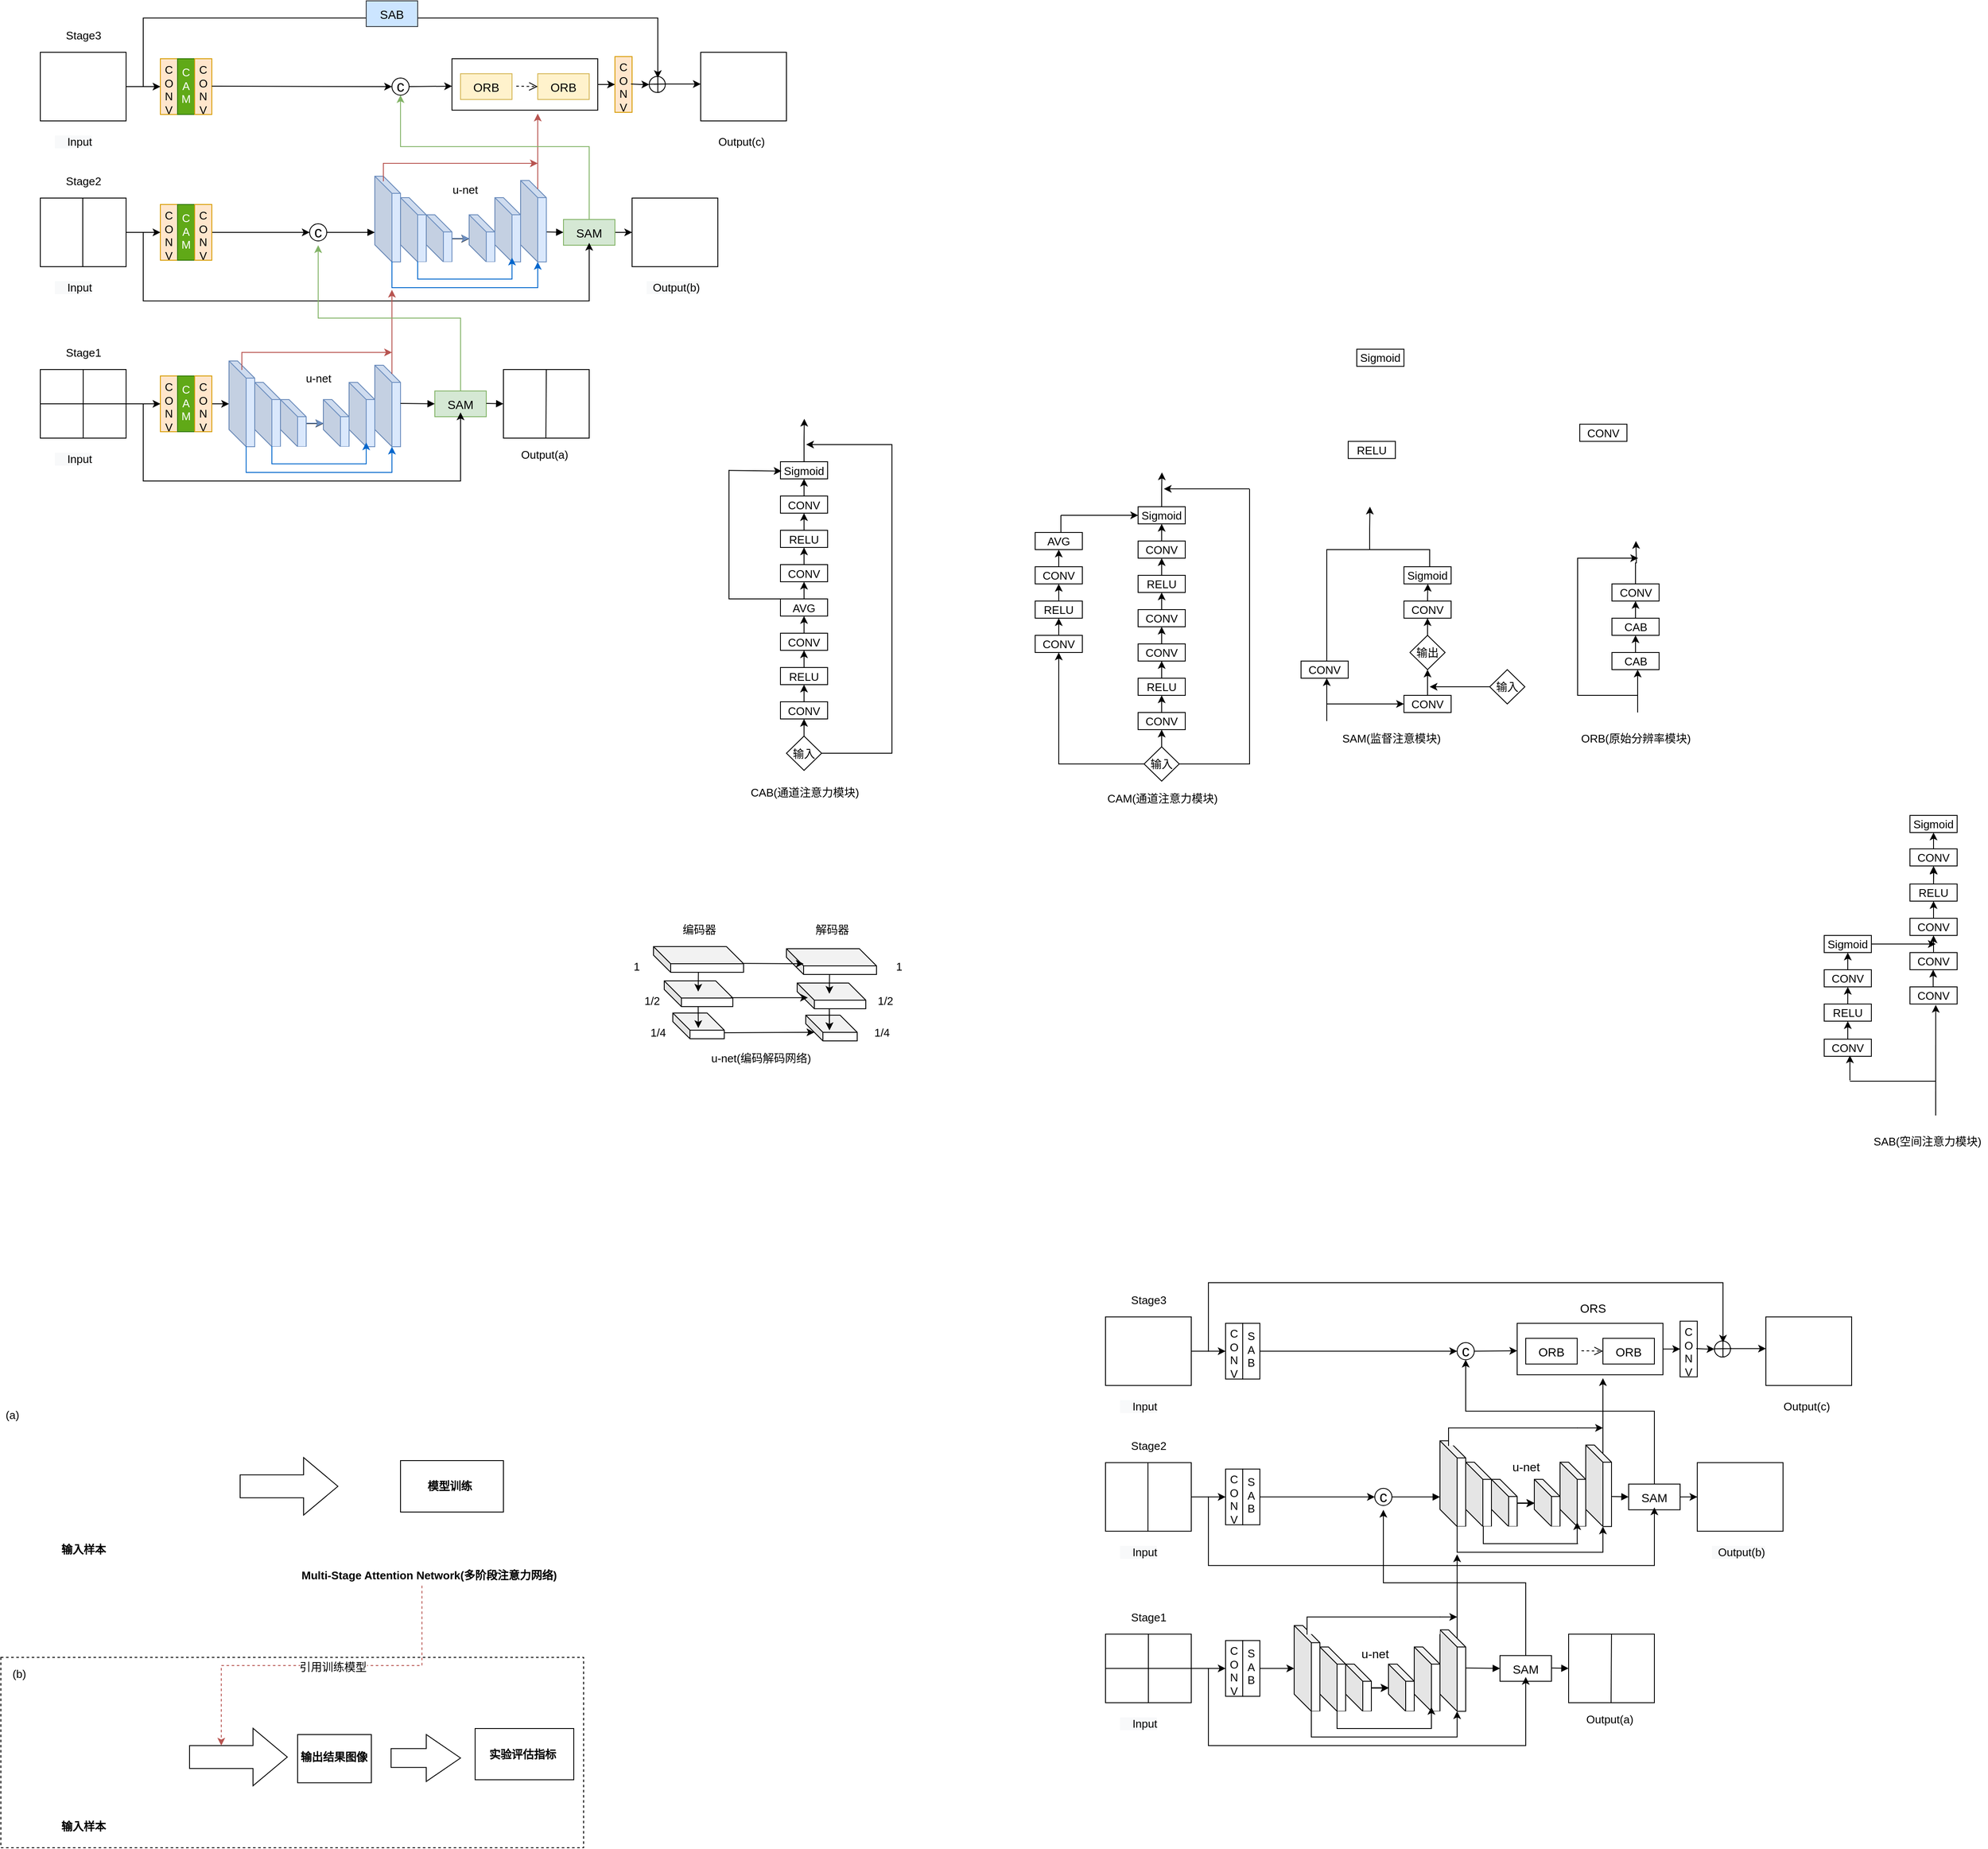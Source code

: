 <mxfile version="16.6.5" type="github">
  <diagram id="V-NycakTMJc-n4oT-As1" name="Page-1">
    <mxGraphModel dx="2062" dy="1122" grid="0" gridSize="10" guides="1" tooltips="1" connect="1" arrows="1" fold="1" page="1" pageScale="1" pageWidth="1200" pageHeight="1600" background="#ffffff" math="0" shadow="0">
      <root>
        <mxCell id="0" />
        <mxCell id="1" parent="0" />
        <mxCell id="exTdn07_ICYGT6VPbYw_-382" value="" style="rounded=0;whiteSpace=wrap;html=1;fontSize=13;strokeColor=#000000;strokeWidth=1;dashed=1;" parent="1" vertex="1">
          <mxGeometry x="44" y="2112" width="679.5" height="222" as="geometry" />
        </mxCell>
        <mxCell id="pVm0WlRurmtJOsec4c7N-6" value="" style="rounded=0;whiteSpace=wrap;html=1;" parent="1" vertex="1">
          <mxGeometry x="90" y="410" width="100" height="80" as="geometry" />
        </mxCell>
        <mxCell id="pVm0WlRurmtJOsec4c7N-7" value="" style="rounded=0;whiteSpace=wrap;html=1;" parent="1" vertex="1">
          <mxGeometry x="90" y="240" width="100" height="80" as="geometry" />
        </mxCell>
        <mxCell id="pVm0WlRurmtJOsec4c7N-8" value="" style="rounded=0;whiteSpace=wrap;html=1;" parent="1" vertex="1">
          <mxGeometry x="90" y="610" width="100" height="80" as="geometry" />
        </mxCell>
        <mxCell id="pVm0WlRurmtJOsec4c7N-9" value="" style="endArrow=none;html=1;rounded=0;entryX=0.5;entryY=0;entryDx=0;entryDy=0;exitX=0.5;exitY=1;exitDx=0;exitDy=0;" parent="1" source="pVm0WlRurmtJOsec4c7N-8" target="pVm0WlRurmtJOsec4c7N-8" edge="1">
          <mxGeometry width="50" height="50" relative="1" as="geometry">
            <mxPoint x="120" y="685" as="sourcePoint" />
            <mxPoint x="170" y="635" as="targetPoint" />
          </mxGeometry>
        </mxCell>
        <mxCell id="pVm0WlRurmtJOsec4c7N-10" value="" style="endArrow=none;html=1;rounded=0;entryX=1;entryY=0.5;entryDx=0;entryDy=0;entryPerimeter=0;exitX=0;exitY=0.5;exitDx=0;exitDy=0;" parent="1" source="pVm0WlRurmtJOsec4c7N-8" target="pVm0WlRurmtJOsec4c7N-8" edge="1">
          <mxGeometry width="50" height="50" relative="1" as="geometry">
            <mxPoint x="115" y="690" as="sourcePoint" />
            <mxPoint x="165" y="640" as="targetPoint" />
          </mxGeometry>
        </mxCell>
        <mxCell id="pVm0WlRurmtJOsec4c7N-12" value="" style="endArrow=none;html=1;rounded=0;entryX=0.5;entryY=0;entryDx=0;entryDy=0;exitX=0.5;exitY=1;exitDx=0;exitDy=0;" parent="1" edge="1">
          <mxGeometry width="50" height="50" relative="1" as="geometry">
            <mxPoint x="139.5" y="490" as="sourcePoint" />
            <mxPoint x="139.5" y="410" as="targetPoint" />
          </mxGeometry>
        </mxCell>
        <mxCell id="pVm0WlRurmtJOsec4c7N-13" value="&lt;font style=&quot;font-size: 13px&quot;&gt;C&lt;br&gt;O&lt;br&gt;N&lt;br&gt;V&lt;br&gt;&lt;/font&gt;" style="rounded=0;whiteSpace=wrap;html=1;direction=east;fillColor=#ffe6cc;strokeColor=#d79b00;labelPosition=center;verticalLabelPosition=middle;align=center;verticalAlign=top;spacing=0;" parent="1" vertex="1">
          <mxGeometry x="230" y="247.5" width="20" height="65" as="geometry" />
        </mxCell>
        <mxCell id="pVm0WlRurmtJOsec4c7N-15" value="&lt;font style=&quot;font-size: 14px&quot;&gt;SAM&lt;/font&gt;" style="rounded=0;whiteSpace=wrap;html=1;fontSize=18;fillColor=#d5e8d4;strokeColor=#82b366;" parent="1" vertex="1">
          <mxGeometry x="550" y="635" width="60" height="30" as="geometry" />
        </mxCell>
        <mxCell id="pVm0WlRurmtJOsec4c7N-16" value="c" style="ellipse;whiteSpace=wrap;html=1;aspect=fixed;fontSize=18;" parent="1" vertex="1">
          <mxGeometry x="404" y="440" width="20" height="20" as="geometry" />
        </mxCell>
        <mxCell id="pVm0WlRurmtJOsec4c7N-17" value="" style="ellipse;whiteSpace=wrap;html=1;aspect=fixed;fontSize=18;" parent="1" vertex="1">
          <mxGeometry x="800" y="268.13" width="18.75" height="18.75" as="geometry" />
        </mxCell>
        <mxCell id="pVm0WlRurmtJOsec4c7N-20" value="" style="shape=cube;whiteSpace=wrap;html=1;boundedLbl=1;backgroundOutline=1;darkOpacity=0.05;darkOpacity2=0.1;fontSize=18;fillColor=#dae8fc;strokeColor=#6c8ebf;" parent="1" vertex="1">
          <mxGeometry x="310" y="600" width="30" height="100" as="geometry" />
        </mxCell>
        <mxCell id="exTdn07_ICYGT6VPbYw_-51" value="" style="edgeStyle=orthogonalEdgeStyle;rounded=0;orthogonalLoop=1;jettySize=auto;html=1;" parent="1" source="pVm0WlRurmtJOsec4c7N-21" target="pVm0WlRurmtJOsec4c7N-26" edge="1">
          <mxGeometry relative="1" as="geometry">
            <Array as="points">
              <mxPoint x="400" y="673" />
              <mxPoint x="400" y="673" />
            </Array>
          </mxGeometry>
        </mxCell>
        <mxCell id="pVm0WlRurmtJOsec4c7N-21" value="" style="shape=cube;whiteSpace=wrap;html=1;boundedLbl=1;backgroundOutline=1;darkOpacity=0.05;darkOpacity2=0.1;fontSize=18;fillColor=#dae8fc;strokeColor=#6c8ebf;" parent="1" vertex="1">
          <mxGeometry x="340" y="625" width="30" height="75" as="geometry" />
        </mxCell>
        <mxCell id="pVm0WlRurmtJOsec4c7N-27" value="" style="edgeStyle=orthogonalEdgeStyle;rounded=0;orthogonalLoop=1;jettySize=auto;html=1;fontSize=18;fillColor=#dae8fc;strokeColor=#6c8ebf;" parent="1" source="pVm0WlRurmtJOsec4c7N-22" target="pVm0WlRurmtJOsec4c7N-26" edge="1">
          <mxGeometry relative="1" as="geometry" />
        </mxCell>
        <mxCell id="pVm0WlRurmtJOsec4c7N-22" value="" style="shape=cube;whiteSpace=wrap;html=1;boundedLbl=1;backgroundOutline=1;darkOpacity=0.05;darkOpacity2=0.1;fontSize=18;fillColor=#dae8fc;strokeColor=#6c8ebf;" parent="1" vertex="1">
          <mxGeometry x="370" y="645" width="30" height="55" as="geometry" />
        </mxCell>
        <mxCell id="pVm0WlRurmtJOsec4c7N-24" value="" style="shape=cube;whiteSpace=wrap;html=1;boundedLbl=1;backgroundOutline=1;darkOpacity=0.05;darkOpacity2=0.1;fontSize=18;fillColor=#dae8fc;strokeColor=#6c8ebf;" parent="1" vertex="1">
          <mxGeometry x="480" y="605" width="30" height="95" as="geometry" />
        </mxCell>
        <mxCell id="pVm0WlRurmtJOsec4c7N-25" value="" style="shape=cube;whiteSpace=wrap;html=1;boundedLbl=1;backgroundOutline=1;darkOpacity=0.05;darkOpacity2=0.1;fontSize=18;fillColor=#dae8fc;strokeColor=#6c8ebf;" parent="1" vertex="1">
          <mxGeometry x="450" y="625" width="30" height="75" as="geometry" />
        </mxCell>
        <mxCell id="pVm0WlRurmtJOsec4c7N-26" value="" style="shape=cube;whiteSpace=wrap;html=1;boundedLbl=1;backgroundOutline=1;darkOpacity=0.05;darkOpacity2=0.1;fontSize=18;fillColor=#dae8fc;strokeColor=#6c8ebf;" parent="1" vertex="1">
          <mxGeometry x="420" y="645" width="30" height="55" as="geometry" />
        </mxCell>
        <mxCell id="pVm0WlRurmtJOsec4c7N-42" value="" style="rounded=0;whiteSpace=wrap;html=1;" parent="1" vertex="1">
          <mxGeometry x="630" y="610" width="100" height="80" as="geometry" />
        </mxCell>
        <mxCell id="pVm0WlRurmtJOsec4c7N-43" value="" style="endArrow=none;html=1;rounded=0;exitX=0.5;exitY=1;exitDx=0;exitDy=0;" parent="1" edge="1">
          <mxGeometry width="50" height="50" relative="1" as="geometry">
            <mxPoint x="679.5" y="690" as="sourcePoint" />
            <mxPoint x="680" y="610" as="targetPoint" />
          </mxGeometry>
        </mxCell>
        <mxCell id="pVm0WlRurmtJOsec4c7N-44" value="" style="rounded=0;whiteSpace=wrap;html=1;" parent="1" vertex="1">
          <mxGeometry x="780" y="410" width="100" height="80" as="geometry" />
        </mxCell>
        <mxCell id="pVm0WlRurmtJOsec4c7N-45" value="" style="rounded=0;whiteSpace=wrap;html=1;" parent="1" vertex="1">
          <mxGeometry x="860" y="240" width="100" height="80" as="geometry" />
        </mxCell>
        <mxCell id="pVm0WlRurmtJOsec4c7N-47" value="&lt;font style=&quot;font-size: 13px&quot;&gt;C&lt;br&gt;A&lt;br&gt;M&lt;br&gt;&lt;/font&gt;" style="rounded=0;whiteSpace=wrap;html=1;direction=east;fillColor=#60a917;strokeColor=#2D7600;labelPosition=center;verticalLabelPosition=middle;align=center;verticalAlign=top;fontColor=#ffffff;spacing=3;" parent="1" vertex="1">
          <mxGeometry x="250" y="247.5" width="20" height="65" as="geometry" />
        </mxCell>
        <mxCell id="pVm0WlRurmtJOsec4c7N-48" value="&lt;font style=&quot;font-size: 13px&quot;&gt;C&lt;br&gt;O&lt;br&gt;N&lt;br&gt;V&lt;br&gt;&lt;/font&gt;" style="rounded=0;whiteSpace=wrap;html=1;direction=east;fillColor=#ffe6cc;strokeColor=#d79b00;labelPosition=center;verticalLabelPosition=middle;align=center;verticalAlign=top;spacing=0;" parent="1" vertex="1">
          <mxGeometry x="270" y="247.5" width="20" height="65" as="geometry" />
        </mxCell>
        <mxCell id="pVm0WlRurmtJOsec4c7N-49" value="&lt;font style=&quot;font-size: 13px;&quot;&gt;C&lt;br style=&quot;font-size: 13px;&quot;&gt;O&lt;br style=&quot;font-size: 13px;&quot;&gt;N&lt;br style=&quot;font-size: 13px;&quot;&gt;V&lt;br style=&quot;font-size: 13px;&quot;&gt;&lt;/font&gt;" style="rounded=0;whiteSpace=wrap;html=1;direction=east;fillColor=#ffe6cc;strokeColor=#d79b00;labelPosition=center;verticalLabelPosition=middle;align=center;verticalAlign=top;fontSize=13;spacing=0;" parent="1" vertex="1">
          <mxGeometry x="230" y="417.5" width="20" height="65" as="geometry" />
        </mxCell>
        <mxCell id="pVm0WlRurmtJOsec4c7N-50" value="&lt;font style=&quot;font-size: 13px&quot;&gt;C&lt;br style=&quot;font-size: 13px&quot;&gt;A&lt;br style=&quot;font-size: 13px&quot;&gt;M&lt;br style=&quot;font-size: 13px&quot;&gt;&lt;/font&gt;" style="rounded=0;whiteSpace=wrap;html=1;direction=east;fillColor=#60a917;strokeColor=#2D7600;labelPosition=center;verticalLabelPosition=middle;align=center;verticalAlign=top;fontColor=#ffffff;fontSize=13;spacing=3;" parent="1" vertex="1">
          <mxGeometry x="250" y="417.5" width="20" height="65" as="geometry" />
        </mxCell>
        <mxCell id="exTdn07_ICYGT6VPbYw_-47" value="" style="edgeStyle=orthogonalEdgeStyle;rounded=0;orthogonalLoop=1;jettySize=auto;html=1;" parent="1" source="pVm0WlRurmtJOsec4c7N-51" target="pVm0WlRurmtJOsec4c7N-16" edge="1">
          <mxGeometry relative="1" as="geometry" />
        </mxCell>
        <mxCell id="pVm0WlRurmtJOsec4c7N-51" value="&lt;font style=&quot;font-size: 13px;&quot;&gt;C&lt;br style=&quot;font-size: 13px;&quot;&gt;O&lt;br style=&quot;font-size: 13px;&quot;&gt;N&lt;br style=&quot;font-size: 13px;&quot;&gt;V&lt;br style=&quot;font-size: 13px;&quot;&gt;&lt;/font&gt;" style="rounded=0;whiteSpace=wrap;html=1;direction=east;fillColor=#ffe6cc;strokeColor=#d79b00;labelPosition=center;verticalLabelPosition=middle;align=center;verticalAlign=top;fontSize=13;spacing=0;spacingBottom=0;spacingTop=0;" parent="1" vertex="1">
          <mxGeometry x="270" y="417.5" width="20" height="65" as="geometry" />
        </mxCell>
        <mxCell id="pVm0WlRurmtJOsec4c7N-55" value="&lt;font style=&quot;font-size: 13px;&quot;&gt;C&lt;br style=&quot;font-size: 13px;&quot;&gt;O&lt;br style=&quot;font-size: 13px;&quot;&gt;N&lt;br style=&quot;font-size: 13px;&quot;&gt;V&lt;br style=&quot;font-size: 13px;&quot;&gt;&lt;/font&gt;" style="rounded=0;whiteSpace=wrap;html=1;direction=east;fillColor=#ffe6cc;strokeColor=#d79b00;labelPosition=center;verticalLabelPosition=middle;align=center;verticalAlign=top;fontSize=13;spacing=0;" parent="1" vertex="1">
          <mxGeometry x="230" y="617.5" width="20" height="65" as="geometry" />
        </mxCell>
        <mxCell id="pVm0WlRurmtJOsec4c7N-56" value="&lt;font style=&quot;font-size: 13px&quot;&gt;C&lt;br style=&quot;font-size: 13px&quot;&gt;A&lt;br style=&quot;font-size: 13px&quot;&gt;M&lt;br&gt;&lt;br style=&quot;font-size: 13px&quot;&gt;&lt;/font&gt;" style="rounded=0;whiteSpace=wrap;html=1;direction=east;fillColor=#60a917;strokeColor=#2D7600;labelPosition=center;verticalLabelPosition=middle;align=center;verticalAlign=top;fontColor=#ffffff;fontSize=13;spacing=3;" parent="1" vertex="1">
          <mxGeometry x="250" y="617.5" width="20" height="65" as="geometry" />
        </mxCell>
        <mxCell id="exTdn07_ICYGT6VPbYw_-1" value="" style="edgeStyle=orthogonalEdgeStyle;rounded=0;orthogonalLoop=1;jettySize=auto;html=1;" parent="1" source="pVm0WlRurmtJOsec4c7N-57" edge="1">
          <mxGeometry relative="1" as="geometry">
            <mxPoint x="310" y="650" as="targetPoint" />
          </mxGeometry>
        </mxCell>
        <mxCell id="pVm0WlRurmtJOsec4c7N-57" value="&lt;font style=&quot;font-size: 13px;&quot;&gt;C&lt;br style=&quot;font-size: 13px;&quot;&gt;O&lt;br style=&quot;font-size: 13px;&quot;&gt;N&lt;br style=&quot;font-size: 13px;&quot;&gt;V&lt;br style=&quot;font-size: 13px;&quot;&gt;&lt;/font&gt;" style="rounded=0;whiteSpace=wrap;html=1;direction=east;fillColor=#ffe6cc;strokeColor=#d79b00;labelPosition=center;verticalLabelPosition=middle;align=center;verticalAlign=top;fontSize=13;spacing=0;" parent="1" vertex="1">
          <mxGeometry x="270" y="617.5" width="20" height="65" as="geometry" />
        </mxCell>
        <mxCell id="pVm0WlRurmtJOsec4c7N-58" value="" style="endArrow=classic;html=1;rounded=0;fontSize=12;exitX=1;exitY=0.5;exitDx=0;exitDy=0;entryX=0;entryY=0.5;entryDx=0;entryDy=0;" parent="1" source="pVm0WlRurmtJOsec4c7N-8" target="pVm0WlRurmtJOsec4c7N-55" edge="1">
          <mxGeometry width="50" height="50" relative="1" as="geometry">
            <mxPoint x="390" y="565" as="sourcePoint" />
            <mxPoint x="440" y="515" as="targetPoint" />
          </mxGeometry>
        </mxCell>
        <mxCell id="pVm0WlRurmtJOsec4c7N-59" value="" style="endArrow=classic;html=1;rounded=0;fontSize=12;entryX=0;entryY=0.5;entryDx=0;entryDy=0;exitX=1;exitY=0.5;exitDx=0;exitDy=0;" parent="1" source="pVm0WlRurmtJOsec4c7N-7" target="pVm0WlRurmtJOsec4c7N-13" edge="1">
          <mxGeometry width="50" height="50" relative="1" as="geometry">
            <mxPoint x="220" y="390" as="sourcePoint" />
            <mxPoint x="270" y="340" as="targetPoint" />
          </mxGeometry>
        </mxCell>
        <mxCell id="pVm0WlRurmtJOsec4c7N-60" value="" style="endArrow=classic;html=1;rounded=0;fontSize=12;entryX=0;entryY=0.5;entryDx=0;entryDy=0;exitX=1;exitY=0.5;exitDx=0;exitDy=0;" parent="1" source="pVm0WlRurmtJOsec4c7N-6" target="pVm0WlRurmtJOsec4c7N-49" edge="1">
          <mxGeometry width="50" height="50" relative="1" as="geometry">
            <mxPoint x="200" y="290" as="sourcePoint" />
            <mxPoint x="240" y="290" as="targetPoint" />
          </mxGeometry>
        </mxCell>
        <mxCell id="exTdn07_ICYGT6VPbYw_-22" value="" style="html=1;verticalAlign=bottom;endArrow=block;rounded=0;" parent="1" edge="1">
          <mxGeometry width="80" relative="1" as="geometry">
            <mxPoint x="510" y="649.5" as="sourcePoint" />
            <mxPoint x="550" y="650" as="targetPoint" />
          </mxGeometry>
        </mxCell>
        <mxCell id="exTdn07_ICYGT6VPbYw_-23" value="" style="html=1;verticalAlign=bottom;endArrow=block;rounded=0;" parent="1" edge="1">
          <mxGeometry width="80" relative="1" as="geometry">
            <mxPoint x="610" y="649.5" as="sourcePoint" />
            <mxPoint x="630" y="650" as="targetPoint" />
          </mxGeometry>
        </mxCell>
        <mxCell id="exTdn07_ICYGT6VPbYw_-25" value="" style="shape=partialRectangle;whiteSpace=wrap;html=1;bottom=0;right=0;fillColor=none;direction=north;" parent="1" vertex="1">
          <mxGeometry x="210" y="650" width="370" height="90" as="geometry" />
        </mxCell>
        <mxCell id="exTdn07_ICYGT6VPbYw_-42" value="" style="html=1;verticalAlign=bottom;endArrow=block;rounded=0;entryX=0;entryY=0.5;entryDx=0;entryDy=0;" parent="1" target="exTdn07_ICYGT6VPbYw_-48" edge="1">
          <mxGeometry width="80" relative="1" as="geometry">
            <mxPoint x="680" y="449.5" as="sourcePoint" />
            <mxPoint x="750" y="450" as="targetPoint" />
          </mxGeometry>
        </mxCell>
        <mxCell id="exTdn07_ICYGT6VPbYw_-80" value="" style="edgeStyle=orthogonalEdgeStyle;rounded=0;orthogonalLoop=1;jettySize=auto;html=1;strokeColor=#000000;" parent="1" source="exTdn07_ICYGT6VPbYw_-48" target="pVm0WlRurmtJOsec4c7N-44" edge="1">
          <mxGeometry relative="1" as="geometry" />
        </mxCell>
        <mxCell id="exTdn07_ICYGT6VPbYw_-48" value="&lt;font style=&quot;font-size: 14px&quot;&gt;SAM&lt;/font&gt;" style="rounded=0;whiteSpace=wrap;html=1;fontSize=18;fillColor=#d5e8d4;strokeColor=#82b366;" parent="1" vertex="1">
          <mxGeometry x="700" y="435" width="60" height="30" as="geometry" />
        </mxCell>
        <mxCell id="exTdn07_ICYGT6VPbYw_-53" value="" style="shape=partialRectangle;whiteSpace=wrap;html=1;bottom=0;right=0;fillColor=none;direction=north;strokeColor=#0066CC;" parent="1" vertex="1">
          <mxGeometry x="330" y="700" width="170" height="30" as="geometry" />
        </mxCell>
        <mxCell id="exTdn07_ICYGT6VPbYw_-54" value="" style="endArrow=classic;html=1;rounded=0;strokeColor=#0066CC;" parent="1" edge="1">
          <mxGeometry relative="1" as="geometry">
            <mxPoint x="500" y="730" as="sourcePoint" />
            <mxPoint x="500" y="700" as="targetPoint" />
          </mxGeometry>
        </mxCell>
        <mxCell id="exTdn07_ICYGT6VPbYw_-57" style="edgeStyle=orthogonalEdgeStyle;rounded=0;orthogonalLoop=1;jettySize=auto;html=1;exitX=0;exitY=0.5;exitDx=0;exitDy=0;" parent="1" source="exTdn07_ICYGT6VPbYw_-53" target="exTdn07_ICYGT6VPbYw_-53" edge="1">
          <mxGeometry relative="1" as="geometry" />
        </mxCell>
        <mxCell id="exTdn07_ICYGT6VPbYw_-60" value="" style="shape=partialRectangle;whiteSpace=wrap;html=1;bottom=0;right=0;direction=north;strokeColor=#0066CC;" parent="1" vertex="1">
          <mxGeometry x="360" y="700" width="110" height="20" as="geometry" />
        </mxCell>
        <mxCell id="exTdn07_ICYGT6VPbYw_-61" value="" style="endArrow=classic;html=1;rounded=0;strokeColor=#0066CC;" parent="1" edge="1">
          <mxGeometry relative="1" as="geometry">
            <mxPoint x="470" y="720" as="sourcePoint" />
            <mxPoint x="470" y="695" as="targetPoint" />
          </mxGeometry>
        </mxCell>
        <mxCell id="exTdn07_ICYGT6VPbYw_-62" value="" style="shape=cube;whiteSpace=wrap;html=1;boundedLbl=1;backgroundOutline=1;darkOpacity=0.05;darkOpacity2=0.1;fontSize=18;fillColor=#dae8fc;strokeColor=#6c8ebf;" parent="1" vertex="1">
          <mxGeometry x="480" y="384.5" width="30" height="100" as="geometry" />
        </mxCell>
        <mxCell id="exTdn07_ICYGT6VPbYw_-63" value="" style="edgeStyle=orthogonalEdgeStyle;rounded=0;orthogonalLoop=1;jettySize=auto;html=1;" parent="1" source="exTdn07_ICYGT6VPbYw_-64" target="exTdn07_ICYGT6VPbYw_-69" edge="1">
          <mxGeometry relative="1" as="geometry">
            <Array as="points">
              <mxPoint x="570" y="457.5" />
              <mxPoint x="570" y="457.5" />
            </Array>
          </mxGeometry>
        </mxCell>
        <mxCell id="exTdn07_ICYGT6VPbYw_-64" value="" style="shape=cube;whiteSpace=wrap;html=1;boundedLbl=1;backgroundOutline=1;darkOpacity=0.05;darkOpacity2=0.1;fontSize=18;fillColor=#dae8fc;strokeColor=#6c8ebf;" parent="1" vertex="1">
          <mxGeometry x="510" y="409.5" width="30" height="75" as="geometry" />
        </mxCell>
        <mxCell id="exTdn07_ICYGT6VPbYw_-65" value="" style="edgeStyle=orthogonalEdgeStyle;rounded=0;orthogonalLoop=1;jettySize=auto;html=1;fontSize=18;fillColor=#dae8fc;strokeColor=#6c8ebf;" parent="1" source="exTdn07_ICYGT6VPbYw_-66" target="exTdn07_ICYGT6VPbYw_-69" edge="1">
          <mxGeometry relative="1" as="geometry" />
        </mxCell>
        <mxCell id="exTdn07_ICYGT6VPbYw_-66" value="" style="shape=cube;whiteSpace=wrap;html=1;boundedLbl=1;backgroundOutline=1;darkOpacity=0.05;darkOpacity2=0.1;fontSize=18;fillColor=#dae8fc;strokeColor=#6c8ebf;" parent="1" vertex="1">
          <mxGeometry x="540" y="429.5" width="30" height="55" as="geometry" />
        </mxCell>
        <mxCell id="exTdn07_ICYGT6VPbYw_-67" value="" style="shape=cube;whiteSpace=wrap;html=1;boundedLbl=1;backgroundOutline=1;darkOpacity=0.05;darkOpacity2=0.1;fontSize=18;fillColor=#dae8fc;strokeColor=#6c8ebf;" parent="1" vertex="1">
          <mxGeometry x="650" y="389.5" width="30" height="95" as="geometry" />
        </mxCell>
        <mxCell id="exTdn07_ICYGT6VPbYw_-68" value="" style="shape=cube;whiteSpace=wrap;html=1;boundedLbl=1;backgroundOutline=1;darkOpacity=0.05;darkOpacity2=0.1;fontSize=18;fillColor=#dae8fc;strokeColor=#6c8ebf;" parent="1" vertex="1">
          <mxGeometry x="620" y="409.5" width="30" height="75" as="geometry" />
        </mxCell>
        <mxCell id="exTdn07_ICYGT6VPbYw_-69" value="" style="shape=cube;whiteSpace=wrap;html=1;boundedLbl=1;backgroundOutline=1;darkOpacity=0.05;darkOpacity2=0.1;fontSize=18;fillColor=#dae8fc;strokeColor=#6c8ebf;" parent="1" vertex="1">
          <mxGeometry x="590" y="429.5" width="30" height="55" as="geometry" />
        </mxCell>
        <mxCell id="exTdn07_ICYGT6VPbYw_-70" value="" style="shape=partialRectangle;whiteSpace=wrap;html=1;bottom=0;right=0;fillColor=none;direction=north;strokeColor=#0066CC;" parent="1" vertex="1">
          <mxGeometry x="500" y="484.5" width="170" height="30" as="geometry" />
        </mxCell>
        <mxCell id="exTdn07_ICYGT6VPbYw_-71" value="" style="endArrow=classic;html=1;rounded=0;strokeColor=#0066CC;" parent="1" edge="1">
          <mxGeometry relative="1" as="geometry">
            <mxPoint x="670" y="514.5" as="sourcePoint" />
            <mxPoint x="670" y="484.5" as="targetPoint" />
          </mxGeometry>
        </mxCell>
        <mxCell id="exTdn07_ICYGT6VPbYw_-72" style="edgeStyle=orthogonalEdgeStyle;rounded=0;orthogonalLoop=1;jettySize=auto;html=1;exitX=0;exitY=0.5;exitDx=0;exitDy=0;" parent="1" source="exTdn07_ICYGT6VPbYw_-70" target="exTdn07_ICYGT6VPbYw_-70" edge="1">
          <mxGeometry relative="1" as="geometry" />
        </mxCell>
        <mxCell id="exTdn07_ICYGT6VPbYw_-73" value="" style="shape=partialRectangle;whiteSpace=wrap;html=1;bottom=0;right=0;direction=north;strokeColor=#0066CC;" parent="1" vertex="1">
          <mxGeometry x="530" y="484.5" width="110" height="20" as="geometry" />
        </mxCell>
        <mxCell id="exTdn07_ICYGT6VPbYw_-74" value="" style="endArrow=classic;html=1;rounded=0;strokeColor=#0066CC;" parent="1" edge="1">
          <mxGeometry relative="1" as="geometry">
            <mxPoint x="640" y="504.5" as="sourcePoint" />
            <mxPoint x="640" y="479.5" as="targetPoint" />
          </mxGeometry>
        </mxCell>
        <mxCell id="exTdn07_ICYGT6VPbYw_-78" value="" style="html=1;verticalAlign=bottom;endArrow=block;rounded=0;exitX=1;exitY=0.5;exitDx=0;exitDy=0;" parent="1" source="pVm0WlRurmtJOsec4c7N-16" edge="1">
          <mxGeometry width="80" relative="1" as="geometry">
            <mxPoint x="430" y="450" as="sourcePoint" />
            <mxPoint x="480" y="450" as="targetPoint" />
          </mxGeometry>
        </mxCell>
        <mxCell id="exTdn07_ICYGT6VPbYw_-81" value="" style="edgeStyle=orthogonalEdgeStyle;rounded=0;orthogonalLoop=1;jettySize=auto;html=1;" parent="1" edge="1">
          <mxGeometry relative="1" as="geometry">
            <mxPoint x="580" y="740" as="sourcePoint" />
            <mxPoint x="580" y="660" as="targetPoint" />
          </mxGeometry>
        </mxCell>
        <mxCell id="exTdn07_ICYGT6VPbYw_-82" value="" style="shape=partialRectangle;whiteSpace=wrap;html=1;bottom=0;right=0;fillColor=none;direction=north;" parent="1" vertex="1">
          <mxGeometry x="210" y="450" width="520" height="80" as="geometry" />
        </mxCell>
        <mxCell id="exTdn07_ICYGT6VPbYw_-83" value="" style="edgeStyle=orthogonalEdgeStyle;rounded=0;orthogonalLoop=1;jettySize=auto;html=1;" parent="1" edge="1">
          <mxGeometry relative="1" as="geometry">
            <mxPoint x="730" y="530" as="sourcePoint" />
            <mxPoint x="730" y="462.25" as="targetPoint" />
          </mxGeometry>
        </mxCell>
        <mxCell id="exTdn07_ICYGT6VPbYw_-84" value="" style="edgeStyle=orthogonalEdgeStyle;rounded=0;orthogonalLoop=1;jettySize=auto;html=1;exitX=0;exitY=0;exitDx=20;exitDy=10;exitPerimeter=0;fillColor=#f8cecc;gradientColor=#ea6b66;strokeColor=#B85450;" parent="1" source="pVm0WlRurmtJOsec4c7N-24" edge="1">
          <mxGeometry relative="1" as="geometry">
            <mxPoint x="500" y="584.75" as="sourcePoint" />
            <mxPoint x="500" y="517" as="targetPoint" />
          </mxGeometry>
        </mxCell>
        <mxCell id="exTdn07_ICYGT6VPbYw_-91" style="edgeStyle=orthogonalEdgeStyle;rounded=0;orthogonalLoop=1;jettySize=auto;html=1;exitX=1;exitY=0;exitDx=0;exitDy=0;strokeColor=#b85450;fillColor=#f8cecc;gradientColor=#ea6b66;" parent="1" source="exTdn07_ICYGT6VPbYw_-87" edge="1">
          <mxGeometry relative="1" as="geometry">
            <mxPoint x="500" y="590" as="targetPoint" />
          </mxGeometry>
        </mxCell>
        <mxCell id="exTdn07_ICYGT6VPbYw_-87" value="" style="shape=partialRectangle;whiteSpace=wrap;html=1;bottom=0;right=0;fillColor=none;strokeColor=#B85450;" parent="1" vertex="1">
          <mxGeometry x="325" y="590" width="155" height="20" as="geometry" />
        </mxCell>
        <mxCell id="exTdn07_ICYGT6VPbYw_-92" value="" style="edgeStyle=elbowEdgeStyle;elbow=vertical;endArrow=classic;html=1;rounded=0;strokeColor=#82b366;fillColor=#d5e8d4;gradientColor=#97d077;exitX=0.5;exitY=0;exitDx=0;exitDy=0;" parent="1" source="pVm0WlRurmtJOsec4c7N-15" edge="1">
          <mxGeometry width="50" height="50" relative="1" as="geometry">
            <mxPoint x="580" y="650" as="sourcePoint" />
            <mxPoint x="414" y="465" as="targetPoint" />
          </mxGeometry>
        </mxCell>
        <mxCell id="exTdn07_ICYGT6VPbYw_-93" value="c" style="ellipse;whiteSpace=wrap;html=1;aspect=fixed;fontSize=18;" parent="1" vertex="1">
          <mxGeometry x="500" y="270" width="20" height="20" as="geometry" />
        </mxCell>
        <mxCell id="exTdn07_ICYGT6VPbYw_-112" value="" style="edgeStyle=orthogonalEdgeStyle;rounded=0;orthogonalLoop=1;jettySize=auto;html=1;strokeColor=#000000;" parent="1" source="exTdn07_ICYGT6VPbYw_-100" target="exTdn07_ICYGT6VPbYw_-111" edge="1">
          <mxGeometry relative="1" as="geometry" />
        </mxCell>
        <mxCell id="exTdn07_ICYGT6VPbYw_-100" value="" style="rounded=0;whiteSpace=wrap;html=1;" parent="1" vertex="1">
          <mxGeometry x="570" y="247.5" width="170" height="60" as="geometry" />
        </mxCell>
        <mxCell id="exTdn07_ICYGT6VPbYw_-94" value="" style="endArrow=classic;html=1;rounded=0;fontSize=12;entryX=0;entryY=0.5;entryDx=0;entryDy=0;exitX=1;exitY=0.5;exitDx=0;exitDy=0;" parent="1" target="exTdn07_ICYGT6VPbYw_-93" edge="1">
          <mxGeometry width="50" height="50" relative="1" as="geometry">
            <mxPoint x="290" y="279.5" as="sourcePoint" />
            <mxPoint x="330" y="279.5" as="targetPoint" />
          </mxGeometry>
        </mxCell>
        <mxCell id="exTdn07_ICYGT6VPbYw_-95" value="&lt;font style=&quot;font-size: 14px&quot;&gt;ORB&lt;/font&gt;" style="rounded=0;whiteSpace=wrap;html=1;fontSize=18;fillColor=#fff2cc;strokeColor=#d6b656;" parent="1" vertex="1">
          <mxGeometry x="670" y="265" width="60" height="30" as="geometry" />
        </mxCell>
        <mxCell id="exTdn07_ICYGT6VPbYw_-96" value="" style="html=1;verticalAlign=bottom;endArrow=open;dashed=1;endSize=8;rounded=0;strokeColor=#000000;" parent="1" edge="1">
          <mxGeometry relative="1" as="geometry">
            <mxPoint x="645" y="279.5" as="sourcePoint" />
            <mxPoint x="670" y="280" as="targetPoint" />
          </mxGeometry>
        </mxCell>
        <mxCell id="exTdn07_ICYGT6VPbYw_-102" value="&lt;font style=&quot;font-size: 14px&quot;&gt;ORB&lt;/font&gt;" style="rounded=0;whiteSpace=wrap;html=1;fontSize=18;fillColor=#fff2cc;strokeColor=#d6b656;" parent="1" vertex="1">
          <mxGeometry x="580" y="265" width="60" height="30" as="geometry" />
        </mxCell>
        <mxCell id="exTdn07_ICYGT6VPbYw_-104" value="" style="endArrow=classic;html=1;rounded=0;fontSize=12;entryX=0;entryY=0.5;entryDx=0;entryDy=0;exitX=1;exitY=0.5;exitDx=0;exitDy=0;" parent="1" source="exTdn07_ICYGT6VPbYw_-93" edge="1">
          <mxGeometry width="50" height="50" relative="1" as="geometry">
            <mxPoint x="530" y="279.5" as="sourcePoint" />
            <mxPoint x="570" y="279.5" as="targetPoint" />
          </mxGeometry>
        </mxCell>
        <mxCell id="exTdn07_ICYGT6VPbYw_-107" style="edgeStyle=orthogonalEdgeStyle;rounded=0;orthogonalLoop=1;jettySize=auto;html=1;exitX=1;exitY=0;exitDx=0;exitDy=0;strokeColor=#B85450;" parent="1" source="exTdn07_ICYGT6VPbYw_-105" edge="1">
          <mxGeometry relative="1" as="geometry">
            <mxPoint x="670" y="370" as="targetPoint" />
          </mxGeometry>
        </mxCell>
        <mxCell id="exTdn07_ICYGT6VPbYw_-105" value="" style="shape=partialRectangle;whiteSpace=wrap;html=1;bottom=0;right=0;fillColor=none;strokeColor=#B85450;" parent="1" vertex="1">
          <mxGeometry x="490" y="369.5" width="150" height="20.5" as="geometry" />
        </mxCell>
        <mxCell id="exTdn07_ICYGT6VPbYw_-106" value="" style="edgeStyle=orthogonalEdgeStyle;rounded=0;orthogonalLoop=1;jettySize=auto;html=1;fillColor=#f8cecc;gradientColor=#ea6b66;strokeColor=#B85450;exitX=0;exitY=0;exitDx=20;exitDy=10;exitPerimeter=0;" parent="1" source="exTdn07_ICYGT6VPbYw_-67" edge="1">
          <mxGeometry relative="1" as="geometry">
            <mxPoint x="670" y="390" as="sourcePoint" />
            <mxPoint x="670" y="311.5" as="targetPoint" />
          </mxGeometry>
        </mxCell>
        <mxCell id="exTdn07_ICYGT6VPbYw_-110" value="" style="edgeStyle=elbowEdgeStyle;elbow=vertical;endArrow=classic;html=1;rounded=0;strokeColor=#82b366;fillColor=#d5e8d4;gradientColor=#97d077;exitX=0.5;exitY=0;exitDx=0;exitDy=0;" parent="1" source="exTdn07_ICYGT6VPbYw_-48" edge="1">
          <mxGeometry width="50" height="50" relative="1" as="geometry">
            <mxPoint x="676" y="460" as="sourcePoint" />
            <mxPoint x="510" y="290" as="targetPoint" />
            <Array as="points">
              <mxPoint x="620" y="350" />
            </Array>
          </mxGeometry>
        </mxCell>
        <mxCell id="exTdn07_ICYGT6VPbYw_-111" value="&lt;font style=&quot;font-size: 13px&quot;&gt;C&lt;br&gt;O&lt;br&gt;N&lt;br&gt;V&lt;br&gt;&lt;/font&gt;" style="rounded=0;whiteSpace=wrap;html=1;direction=east;fillColor=#ffe6cc;strokeColor=#d79b00;labelPosition=center;verticalLabelPosition=middle;align=center;verticalAlign=top;spacing=0;" parent="1" vertex="1">
          <mxGeometry x="760" y="245" width="20" height="65" as="geometry" />
        </mxCell>
        <mxCell id="exTdn07_ICYGT6VPbYw_-120" value="" style="endArrow=classic;html=1;rounded=0;fontSize=12;exitX=1;exitY=0.5;exitDx=0;exitDy=0;" parent="1" edge="1">
          <mxGeometry width="50" height="50" relative="1" as="geometry">
            <mxPoint x="778.75" y="277" as="sourcePoint" />
            <mxPoint x="800" y="277.5" as="targetPoint" />
            <Array as="points">
              <mxPoint x="790" y="277.5" />
            </Array>
          </mxGeometry>
        </mxCell>
        <mxCell id="exTdn07_ICYGT6VPbYw_-124" value="" style="endArrow=classic;html=1;rounded=0;fontSize=12;exitX=1;exitY=0.5;exitDx=0;exitDy=0;" parent="1" edge="1">
          <mxGeometry width="50" height="50" relative="1" as="geometry">
            <mxPoint x="818.75" y="277" as="sourcePoint" />
            <mxPoint x="860" y="277" as="targetPoint" />
          </mxGeometry>
        </mxCell>
        <mxCell id="exTdn07_ICYGT6VPbYw_-127" value="" style="shape=partialRectangle;whiteSpace=wrap;html=1;bottom=0;right=0;fillColor=none;strokeColor=#000000;" parent="1" vertex="1">
          <mxGeometry x="210" y="200" width="600" height="80" as="geometry" />
        </mxCell>
        <mxCell id="exTdn07_ICYGT6VPbYw_-130" value="" style="endArrow=classic;html=1;rounded=0;strokeColor=#000000;" parent="1" edge="1">
          <mxGeometry width="50" height="50" relative="1" as="geometry">
            <mxPoint x="810" y="200" as="sourcePoint" />
            <mxPoint x="810" y="270" as="targetPoint" />
          </mxGeometry>
        </mxCell>
        <mxCell id="exTdn07_ICYGT6VPbYw_-131" value="" style="endArrow=none;html=1;rounded=0;fontSize=13;strokeColor=#000000;" parent="1" edge="1">
          <mxGeometry width="50" height="50" relative="1" as="geometry">
            <mxPoint x="800" y="277.25" as="sourcePoint" />
            <mxPoint x="820" y="277" as="targetPoint" />
          </mxGeometry>
        </mxCell>
        <mxCell id="exTdn07_ICYGT6VPbYw_-132" value="" style="endArrow=none;html=1;rounded=0;fontSize=13;strokeColor=#000000;" parent="1" edge="1">
          <mxGeometry width="50" height="50" relative="1" as="geometry">
            <mxPoint x="810" y="286.88" as="sourcePoint" />
            <mxPoint x="810" y="256.88" as="targetPoint" />
          </mxGeometry>
        </mxCell>
        <mxCell id="exTdn07_ICYGT6VPbYw_-134" value="&lt;font style=&quot;font-size: 14px&quot;&gt;SAB&lt;/font&gt;" style="rounded=0;whiteSpace=wrap;html=1;fontSize=18;fillColor=#cce5ff;strokeColor=#36393d;" parent="1" vertex="1">
          <mxGeometry x="470" y="180" width="60" height="30" as="geometry" />
        </mxCell>
        <mxCell id="exTdn07_ICYGT6VPbYw_-136" value="Stage3" style="text;html=1;align=center;verticalAlign=middle;resizable=0;points=[];autosize=1;strokeColor=none;fillColor=none;fontSize=13;" parent="1" vertex="1">
          <mxGeometry x="110" y="210" width="60" height="20" as="geometry" />
        </mxCell>
        <mxCell id="exTdn07_ICYGT6VPbYw_-137" value="Stage2" style="text;html=1;align=center;verticalAlign=middle;resizable=0;points=[];autosize=1;strokeColor=none;fillColor=none;fontSize=13;" parent="1" vertex="1">
          <mxGeometry x="110" y="380" width="60" height="20" as="geometry" />
        </mxCell>
        <mxCell id="exTdn07_ICYGT6VPbYw_-138" value="Stage1" style="text;html=1;align=center;verticalAlign=middle;resizable=0;points=[];autosize=1;strokeColor=none;fillColor=none;fontSize=13;" parent="1" vertex="1">
          <mxGeometry x="110" y="580" width="60" height="20" as="geometry" />
        </mxCell>
        <mxCell id="exTdn07_ICYGT6VPbYw_-140" value="&lt;span style=&quot;color: rgb(0 , 0 , 0) ; font-family: &amp;#34;helvetica&amp;#34; ; font-size: 13px ; font-style: normal ; font-weight: 400 ; letter-spacing: normal ; text-align: center ; text-indent: 0px ; text-transform: none ; word-spacing: 0px ; background-color: rgb(248 , 249 , 250) ; display: inline ; float: none&quot;&gt;&amp;nbsp; &amp;nbsp; Input&lt;/span&gt;" style="text;whiteSpace=wrap;html=1;fontSize=13;" parent="1" vertex="1">
          <mxGeometry x="105" y="700" width="70" height="30" as="geometry" />
        </mxCell>
        <mxCell id="exTdn07_ICYGT6VPbYw_-141" value="&lt;div style=&quot;text-align: center&quot;&gt;&lt;span&gt;&lt;font face=&quot;helvetica&quot;&gt;&amp;nbsp;Output(a)&lt;/font&gt;&lt;/span&gt;&lt;/div&gt;" style="text;whiteSpace=wrap;html=1;fontSize=13;" parent="1" vertex="1">
          <mxGeometry x="645" y="695" width="70" height="30" as="geometry" />
        </mxCell>
        <mxCell id="exTdn07_ICYGT6VPbYw_-142" value="&lt;span style=&quot;color: rgb(0 , 0 , 0) ; font-family: &amp;#34;helvetica&amp;#34; ; font-size: 13px ; font-style: normal ; font-weight: 400 ; letter-spacing: normal ; text-align: center ; text-indent: 0px ; text-transform: none ; word-spacing: 0px ; background-color: rgb(248 , 249 , 250) ; display: inline ; float: none&quot;&gt;&amp;nbsp; Output(b)&lt;/span&gt;" style="text;whiteSpace=wrap;html=1;fontSize=13;" parent="1" vertex="1">
          <mxGeometry x="795" y="500" width="70" height="30" as="geometry" />
        </mxCell>
        <mxCell id="exTdn07_ICYGT6VPbYw_-143" value="&lt;div style=&quot;text-align: center&quot;&gt;&lt;span&gt;&lt;font face=&quot;helvetica&quot;&gt;&amp;nbsp;Output(c)&lt;/font&gt;&lt;/span&gt;&lt;/div&gt;" style="text;whiteSpace=wrap;html=1;fontSize=13;" parent="1" vertex="1">
          <mxGeometry x="875" y="330" width="70" height="30" as="geometry" />
        </mxCell>
        <mxCell id="exTdn07_ICYGT6VPbYw_-144" value="&lt;span style=&quot;color: rgb(0 , 0 , 0) ; font-family: &amp;#34;helvetica&amp;#34; ; font-size: 13px ; font-style: normal ; font-weight: 400 ; letter-spacing: normal ; text-align: center ; text-indent: 0px ; text-transform: none ; word-spacing: 0px ; background-color: rgb(248 , 249 , 250) ; display: inline ; float: none&quot;&gt;&amp;nbsp; &amp;nbsp; Input&lt;/span&gt;" style="text;whiteSpace=wrap;html=1;fontSize=13;" parent="1" vertex="1">
          <mxGeometry x="105" y="500" width="70" height="30" as="geometry" />
        </mxCell>
        <mxCell id="exTdn07_ICYGT6VPbYw_-145" value="&lt;span style=&quot;color: rgb(0 , 0 , 0) ; font-family: &amp;#34;helvetica&amp;#34; ; font-size: 13px ; font-style: normal ; font-weight: 400 ; letter-spacing: normal ; text-align: center ; text-indent: 0px ; text-transform: none ; word-spacing: 0px ; background-color: rgb(248 , 249 , 250) ; display: inline ; float: none&quot;&gt;&amp;nbsp; &amp;nbsp; Input&lt;/span&gt;" style="text;whiteSpace=wrap;html=1;fontSize=13;" parent="1" vertex="1">
          <mxGeometry x="105" y="330" width="70" height="30" as="geometry" />
        </mxCell>
        <mxCell id="exTdn07_ICYGT6VPbYw_-146" value="u-net" style="text;html=1;align=center;verticalAlign=middle;resizable=0;points=[];autosize=1;strokeColor=none;fillColor=none;fontSize=13;" parent="1" vertex="1">
          <mxGeometry x="389" y="610" width="50" height="20" as="geometry" />
        </mxCell>
        <mxCell id="exTdn07_ICYGT6VPbYw_-147" value="u-net" style="text;html=1;align=center;verticalAlign=middle;resizable=0;points=[];autosize=1;strokeColor=none;fillColor=none;fontSize=13;" parent="1" vertex="1">
          <mxGeometry x="560" y="390" width="50" height="20" as="geometry" />
        </mxCell>
        <mxCell id="exTdn07_ICYGT6VPbYw_-225" style="edgeStyle=orthogonalEdgeStyle;rounded=0;orthogonalLoop=1;jettySize=auto;html=1;exitX=0.5;exitY=0;exitDx=0;exitDy=0;entryX=0.5;entryY=1;entryDx=0;entryDy=0;fontSize=13;strokeColor=#000000;" parent="1" source="exTdn07_ICYGT6VPbYw_-150" target="exTdn07_ICYGT6VPbYw_-224" edge="1">
          <mxGeometry relative="1" as="geometry" />
        </mxCell>
        <mxCell id="exTdn07_ICYGT6VPbYw_-150" value="CONV" style="rounded=0;whiteSpace=wrap;html=1;fontSize=13;strokeColor=#000000;" parent="1" vertex="1">
          <mxGeometry x="953" y="757.5" width="55" height="20" as="geometry" />
        </mxCell>
        <mxCell id="exTdn07_ICYGT6VPbYw_-160" style="edgeStyle=orthogonalEdgeStyle;rounded=0;orthogonalLoop=1;jettySize=auto;html=1;exitX=0.5;exitY=0;exitDx=0;exitDy=0;entryX=0.5;entryY=1;entryDx=0;entryDy=0;fontSize=13;strokeColor=#000000;" parent="1" source="exTdn07_ICYGT6VPbYw_-161" target="exTdn07_ICYGT6VPbYw_-163" edge="1">
          <mxGeometry relative="1" as="geometry" />
        </mxCell>
        <mxCell id="exTdn07_ICYGT6VPbYw_-161" value="CONV" style="rounded=0;whiteSpace=wrap;html=1;fontSize=13;strokeColor=#000000;" parent="1" vertex="1">
          <mxGeometry x="953" y="997.5" width="55" height="20" as="geometry" />
        </mxCell>
        <mxCell id="exTdn07_ICYGT6VPbYw_-162" style="edgeStyle=orthogonalEdgeStyle;rounded=0;orthogonalLoop=1;jettySize=auto;html=1;exitX=0.5;exitY=0;exitDx=0;exitDy=0;fontSize=13;strokeColor=#000000;" parent="1" source="exTdn07_ICYGT6VPbYw_-163" target="exTdn07_ICYGT6VPbYw_-167" edge="1">
          <mxGeometry relative="1" as="geometry" />
        </mxCell>
        <mxCell id="exTdn07_ICYGT6VPbYw_-163" value="RELU" style="rounded=0;whiteSpace=wrap;html=1;fontSize=13;strokeColor=#000000;" parent="1" vertex="1">
          <mxGeometry x="953" y="957.5" width="55" height="20" as="geometry" />
        </mxCell>
        <mxCell id="exTdn07_ICYGT6VPbYw_-164" style="edgeStyle=orthogonalEdgeStyle;rounded=0;orthogonalLoop=1;jettySize=auto;html=1;exitX=0.5;exitY=0;exitDx=0;exitDy=0;entryX=0.5;entryY=1;entryDx=0;entryDy=0;fontSize=13;strokeColor=#000000;" parent="1" source="exTdn07_ICYGT6VPbYw_-165" target="exTdn07_ICYGT6VPbYw_-161" edge="1">
          <mxGeometry relative="1" as="geometry" />
        </mxCell>
        <mxCell id="exTdn07_ICYGT6VPbYw_-165" value="输入" style="rhombus;whiteSpace=wrap;html=1;fontSize=13;strokeColor=#000000;" parent="1" vertex="1">
          <mxGeometry x="960" y="1037.5" width="41" height="40" as="geometry" />
        </mxCell>
        <mxCell id="exTdn07_ICYGT6VPbYw_-177" style="edgeStyle=orthogonalEdgeStyle;rounded=0;orthogonalLoop=1;jettySize=auto;html=1;exitX=0.5;exitY=0;exitDx=0;exitDy=0;entryX=0.5;entryY=1;entryDx=0;entryDy=0;fontSize=13;strokeColor=#000000;" parent="1" source="exTdn07_ICYGT6VPbYw_-167" target="exTdn07_ICYGT6VPbYw_-170" edge="1">
          <mxGeometry relative="1" as="geometry" />
        </mxCell>
        <mxCell id="exTdn07_ICYGT6VPbYw_-167" value="CONV" style="rounded=0;whiteSpace=wrap;html=1;fontSize=13;strokeColor=#000000;" parent="1" vertex="1">
          <mxGeometry x="953" y="917.5" width="55" height="20" as="geometry" />
        </mxCell>
        <mxCell id="exTdn07_ICYGT6VPbYw_-174" style="edgeStyle=orthogonalEdgeStyle;rounded=0;orthogonalLoop=1;jettySize=auto;html=1;exitX=0.5;exitY=0;exitDx=0;exitDy=0;entryX=0.5;entryY=1;entryDx=0;entryDy=0;fontSize=13;strokeColor=#000000;" parent="1" source="exTdn07_ICYGT6VPbYw_-170" target="exTdn07_ICYGT6VPbYw_-171" edge="1">
          <mxGeometry relative="1" as="geometry" />
        </mxCell>
        <mxCell id="exTdn07_ICYGT6VPbYw_-170" value="AVG" style="rounded=0;whiteSpace=wrap;html=1;fontSize=13;strokeColor=#000000;" parent="1" vertex="1">
          <mxGeometry x="953" y="877.5" width="55" height="20" as="geometry" />
        </mxCell>
        <mxCell id="exTdn07_ICYGT6VPbYw_-176" style="edgeStyle=orthogonalEdgeStyle;rounded=0;orthogonalLoop=1;jettySize=auto;html=1;exitX=0.5;exitY=0;exitDx=0;exitDy=0;entryX=0.5;entryY=1;entryDx=0;entryDy=0;fontSize=13;strokeColor=#000000;" parent="1" source="exTdn07_ICYGT6VPbYw_-171" target="exTdn07_ICYGT6VPbYw_-175" edge="1">
          <mxGeometry relative="1" as="geometry" />
        </mxCell>
        <mxCell id="exTdn07_ICYGT6VPbYw_-171" value="CONV" style="rounded=0;whiteSpace=wrap;html=1;fontSize=13;strokeColor=#000000;" parent="1" vertex="1">
          <mxGeometry x="953" y="837.5" width="55" height="20" as="geometry" />
        </mxCell>
        <mxCell id="exTdn07_ICYGT6VPbYw_-178" style="edgeStyle=orthogonalEdgeStyle;rounded=0;orthogonalLoop=1;jettySize=auto;html=1;exitX=0.5;exitY=0;exitDx=0;exitDy=0;entryX=0.5;entryY=1;entryDx=0;entryDy=0;fontSize=13;strokeColor=#000000;" parent="1" source="exTdn07_ICYGT6VPbYw_-175" target="exTdn07_ICYGT6VPbYw_-150" edge="1">
          <mxGeometry relative="1" as="geometry" />
        </mxCell>
        <mxCell id="exTdn07_ICYGT6VPbYw_-175" value="RELU" style="rounded=0;whiteSpace=wrap;html=1;fontSize=13;strokeColor=#000000;" parent="1" vertex="1">
          <mxGeometry x="953" y="797.5" width="55" height="20" as="geometry" />
        </mxCell>
        <mxCell id="exTdn07_ICYGT6VPbYw_-192" style="edgeStyle=orthogonalEdgeStyle;rounded=0;orthogonalLoop=1;jettySize=auto;html=1;exitX=0.5;exitY=0;exitDx=0;exitDy=0;fontSize=13;strokeColor=#000000;" parent="1" source="exTdn07_ICYGT6VPbYw_-193" edge="1">
          <mxGeometry relative="1" as="geometry">
            <mxPoint x="1397.833" y="730" as="targetPoint" />
          </mxGeometry>
        </mxCell>
        <mxCell id="exTdn07_ICYGT6VPbYw_-193" value="Sigmoid" style="rounded=0;whiteSpace=wrap;html=1;fontSize=13;strokeColor=#000000;" parent="1" vertex="1">
          <mxGeometry x="1370" y="770" width="55" height="20" as="geometry" />
        </mxCell>
        <mxCell id="exTdn07_ICYGT6VPbYw_-194" style="edgeStyle=orthogonalEdgeStyle;rounded=0;orthogonalLoop=1;jettySize=auto;html=1;exitX=0.5;exitY=0;exitDx=0;exitDy=0;entryX=0.5;entryY=1;entryDx=0;entryDy=0;fontSize=13;strokeColor=#000000;" parent="1" source="exTdn07_ICYGT6VPbYw_-195" target="exTdn07_ICYGT6VPbYw_-197" edge="1">
          <mxGeometry relative="1" as="geometry" />
        </mxCell>
        <mxCell id="exTdn07_ICYGT6VPbYw_-195" value="CONV" style="rounded=0;whiteSpace=wrap;html=1;fontSize=13;strokeColor=#000000;" parent="1" vertex="1">
          <mxGeometry x="1370" y="1010" width="55" height="20" as="geometry" />
        </mxCell>
        <mxCell id="exTdn07_ICYGT6VPbYw_-196" style="edgeStyle=orthogonalEdgeStyle;rounded=0;orthogonalLoop=1;jettySize=auto;html=1;exitX=0.5;exitY=0;exitDx=0;exitDy=0;fontSize=13;strokeColor=#000000;" parent="1" source="exTdn07_ICYGT6VPbYw_-197" target="exTdn07_ICYGT6VPbYw_-201" edge="1">
          <mxGeometry relative="1" as="geometry" />
        </mxCell>
        <mxCell id="exTdn07_ICYGT6VPbYw_-197" value="RELU" style="rounded=0;whiteSpace=wrap;html=1;fontSize=13;strokeColor=#000000;" parent="1" vertex="1">
          <mxGeometry x="1370" y="970" width="55" height="20" as="geometry" />
        </mxCell>
        <mxCell id="exTdn07_ICYGT6VPbYw_-198" style="edgeStyle=orthogonalEdgeStyle;rounded=0;orthogonalLoop=1;jettySize=auto;html=1;exitX=0.5;exitY=0;exitDx=0;exitDy=0;entryX=0.5;entryY=1;entryDx=0;entryDy=0;fontSize=13;strokeColor=#000000;" parent="1" source="exTdn07_ICYGT6VPbYw_-199" target="exTdn07_ICYGT6VPbYw_-195" edge="1">
          <mxGeometry relative="1" as="geometry" />
        </mxCell>
        <mxCell id="exTdn07_ICYGT6VPbYw_-199" value="输入" style="rhombus;whiteSpace=wrap;html=1;fontSize=13;strokeColor=#000000;" parent="1" vertex="1">
          <mxGeometry x="1377" y="1050" width="41" height="40" as="geometry" />
        </mxCell>
        <mxCell id="exTdn07_ICYGT6VPbYw_-200" style="edgeStyle=orthogonalEdgeStyle;rounded=0;orthogonalLoop=1;jettySize=auto;html=1;exitX=0.5;exitY=0;exitDx=0;exitDy=0;entryX=0.5;entryY=1;entryDx=0;entryDy=0;fontSize=13;strokeColor=#000000;" parent="1" source="exTdn07_ICYGT6VPbYw_-201" target="exTdn07_ICYGT6VPbYw_-204" edge="1">
          <mxGeometry relative="1" as="geometry" />
        </mxCell>
        <mxCell id="exTdn07_ICYGT6VPbYw_-201" value="CONV" style="rounded=0;whiteSpace=wrap;html=1;fontSize=13;strokeColor=#000000;" parent="1" vertex="1">
          <mxGeometry x="1370" y="930" width="55" height="20" as="geometry" />
        </mxCell>
        <mxCell id="exTdn07_ICYGT6VPbYw_-218" style="edgeStyle=orthogonalEdgeStyle;rounded=0;orthogonalLoop=1;jettySize=auto;html=1;exitX=0.5;exitY=0;exitDx=0;exitDy=0;entryX=0.5;entryY=1;entryDx=0;entryDy=0;fontSize=13;strokeColor=#000000;" parent="1" source="exTdn07_ICYGT6VPbYw_-202" target="exTdn07_ICYGT6VPbYw_-214" edge="1">
          <mxGeometry relative="1" as="geometry" />
        </mxCell>
        <mxCell id="exTdn07_ICYGT6VPbYw_-202" value="CONV" style="rounded=0;whiteSpace=wrap;html=1;fontSize=13;strokeColor=#000000;" parent="1" vertex="1">
          <mxGeometry x="1250" y="920" width="55" height="20" as="geometry" />
        </mxCell>
        <mxCell id="exTdn07_ICYGT6VPbYw_-203" style="edgeStyle=orthogonalEdgeStyle;rounded=0;orthogonalLoop=1;jettySize=auto;html=1;exitX=0.5;exitY=0;exitDx=0;exitDy=0;entryX=0.5;entryY=1;entryDx=0;entryDy=0;fontSize=13;strokeColor=#000000;" parent="1" source="exTdn07_ICYGT6VPbYw_-204" target="exTdn07_ICYGT6VPbYw_-206" edge="1">
          <mxGeometry relative="1" as="geometry" />
        </mxCell>
        <mxCell id="exTdn07_ICYGT6VPbYw_-204" value="CONV" style="rounded=0;whiteSpace=wrap;html=1;fontSize=13;strokeColor=#000000;" parent="1" vertex="1">
          <mxGeometry x="1370" y="890" width="55" height="20" as="geometry" />
        </mxCell>
        <mxCell id="exTdn07_ICYGT6VPbYw_-205" style="edgeStyle=orthogonalEdgeStyle;rounded=0;orthogonalLoop=1;jettySize=auto;html=1;exitX=0.5;exitY=0;exitDx=0;exitDy=0;entryX=0.5;entryY=1;entryDx=0;entryDy=0;fontSize=13;strokeColor=#000000;" parent="1" source="exTdn07_ICYGT6VPbYw_-206" target="exTdn07_ICYGT6VPbYw_-208" edge="1">
          <mxGeometry relative="1" as="geometry" />
        </mxCell>
        <mxCell id="exTdn07_ICYGT6VPbYw_-206" value="RELU" style="rounded=0;whiteSpace=wrap;html=1;fontSize=13;strokeColor=#000000;" parent="1" vertex="1">
          <mxGeometry x="1370" y="850" width="55" height="20" as="geometry" />
        </mxCell>
        <mxCell id="exTdn07_ICYGT6VPbYw_-207" style="edgeStyle=orthogonalEdgeStyle;rounded=0;orthogonalLoop=1;jettySize=auto;html=1;exitX=0.5;exitY=0;exitDx=0;exitDy=0;entryX=0.5;entryY=1;entryDx=0;entryDy=0;fontSize=13;strokeColor=#000000;" parent="1" source="exTdn07_ICYGT6VPbYw_-208" target="exTdn07_ICYGT6VPbYw_-193" edge="1">
          <mxGeometry relative="1" as="geometry" />
        </mxCell>
        <mxCell id="exTdn07_ICYGT6VPbYw_-208" value="CONV" style="rounded=0;whiteSpace=wrap;html=1;fontSize=13;strokeColor=#000000;" parent="1" vertex="1">
          <mxGeometry x="1370" y="810" width="55" height="20" as="geometry" />
        </mxCell>
        <mxCell id="exTdn07_ICYGT6VPbYw_-212" value="" style="shape=partialRectangle;whiteSpace=wrap;html=1;bottom=0;right=0;fillColor=none;fontSize=13;strokeColor=#000000;strokeWidth=1;direction=west;" parent="1" vertex="1">
          <mxGeometry x="1418" y="750" width="82" height="320" as="geometry" />
        </mxCell>
        <mxCell id="exTdn07_ICYGT6VPbYw_-213" value="" style="endArrow=classic;html=1;rounded=0;fontSize=13;strokeColor=#000000;entryX=1;entryY=0.5;entryDx=0;entryDy=0;" parent="1" edge="1">
          <mxGeometry width="50" height="50" relative="1" as="geometry">
            <mxPoint x="1500" y="749.17" as="sourcePoint" />
            <mxPoint x="1400" y="749.17" as="targetPoint" />
          </mxGeometry>
        </mxCell>
        <mxCell id="exTdn07_ICYGT6VPbYw_-219" style="edgeStyle=orthogonalEdgeStyle;rounded=0;orthogonalLoop=1;jettySize=auto;html=1;exitX=0.5;exitY=0;exitDx=0;exitDy=0;entryX=0.5;entryY=1;entryDx=0;entryDy=0;fontSize=13;strokeColor=#000000;" parent="1" source="exTdn07_ICYGT6VPbYw_-214" target="exTdn07_ICYGT6VPbYw_-216" edge="1">
          <mxGeometry relative="1" as="geometry" />
        </mxCell>
        <mxCell id="exTdn07_ICYGT6VPbYw_-214" value="RELU" style="rounded=0;whiteSpace=wrap;html=1;fontSize=13;strokeColor=#000000;" parent="1" vertex="1">
          <mxGeometry x="1250" y="880" width="55" height="20" as="geometry" />
        </mxCell>
        <mxCell id="exTdn07_ICYGT6VPbYw_-220" style="edgeStyle=orthogonalEdgeStyle;rounded=0;orthogonalLoop=1;jettySize=auto;html=1;exitX=0.5;exitY=0;exitDx=0;exitDy=0;entryX=0.5;entryY=1;entryDx=0;entryDy=0;fontSize=13;strokeColor=#000000;" parent="1" source="exTdn07_ICYGT6VPbYw_-216" target="exTdn07_ICYGT6VPbYw_-217" edge="1">
          <mxGeometry relative="1" as="geometry" />
        </mxCell>
        <mxCell id="exTdn07_ICYGT6VPbYw_-216" value="CONV" style="rounded=0;whiteSpace=wrap;html=1;fontSize=13;strokeColor=#000000;" parent="1" vertex="1">
          <mxGeometry x="1250" y="840" width="55" height="20" as="geometry" />
        </mxCell>
        <mxCell id="exTdn07_ICYGT6VPbYw_-217" value="AVG" style="rounded=0;whiteSpace=wrap;html=1;fontSize=13;strokeColor=#000000;" parent="1" vertex="1">
          <mxGeometry x="1250" y="800" width="55" height="20" as="geometry" />
        </mxCell>
        <mxCell id="exTdn07_ICYGT6VPbYw_-222" value="" style="endArrow=none;html=1;rounded=0;fontSize=13;strokeColor=#000000;" parent="1" edge="1">
          <mxGeometry width="50" height="50" relative="1" as="geometry">
            <mxPoint x="1280" y="800" as="sourcePoint" />
            <mxPoint x="1280" y="780" as="targetPoint" />
          </mxGeometry>
        </mxCell>
        <mxCell id="exTdn07_ICYGT6VPbYw_-223" value="" style="endArrow=classic;html=1;rounded=0;fontSize=13;strokeColor=#000000;entryX=0;entryY=0.5;entryDx=0;entryDy=0;" parent="1" target="exTdn07_ICYGT6VPbYw_-193" edge="1">
          <mxGeometry width="50" height="50" relative="1" as="geometry">
            <mxPoint x="1280" y="780" as="sourcePoint" />
            <mxPoint x="1330" y="730" as="targetPoint" />
          </mxGeometry>
        </mxCell>
        <mxCell id="exTdn07_ICYGT6VPbYw_-227" style="edgeStyle=orthogonalEdgeStyle;rounded=0;orthogonalLoop=1;jettySize=auto;html=1;exitX=0.5;exitY=0;exitDx=0;exitDy=0;fontSize=13;strokeColor=#000000;" parent="1" source="exTdn07_ICYGT6VPbYw_-224" edge="1">
          <mxGeometry relative="1" as="geometry">
            <mxPoint x="980.833" y="667.5" as="targetPoint" />
          </mxGeometry>
        </mxCell>
        <mxCell id="exTdn07_ICYGT6VPbYw_-224" value="Sigmoid" style="rounded=0;whiteSpace=wrap;html=1;fontSize=13;strokeColor=#000000;" parent="1" vertex="1">
          <mxGeometry x="953" y="717.5" width="55" height="20" as="geometry" />
        </mxCell>
        <mxCell id="exTdn07_ICYGT6VPbYw_-226" value="" style="shape=partialRectangle;whiteSpace=wrap;html=1;bottom=0;right=0;fillColor=none;fontSize=13;strokeColor=#000000;strokeWidth=1;direction=west;" parent="1" vertex="1">
          <mxGeometry x="1001" y="697.5" width="82" height="360" as="geometry" />
        </mxCell>
        <mxCell id="exTdn07_ICYGT6VPbYw_-228" value="" style="endArrow=classic;html=1;rounded=0;fontSize=13;strokeColor=#000000;entryX=1;entryY=0.5;entryDx=0;entryDy=0;" parent="1" edge="1">
          <mxGeometry width="50" height="50" relative="1" as="geometry">
            <mxPoint x="1083" y="697.5" as="sourcePoint" />
            <mxPoint x="983" y="697.5" as="targetPoint" />
          </mxGeometry>
        </mxCell>
        <mxCell id="exTdn07_ICYGT6VPbYw_-229" value="" style="shape=partialRectangle;whiteSpace=wrap;html=1;bottom=0;right=0;fillColor=none;fontSize=13;strokeColor=#000000;strokeWidth=1;direction=north;" parent="1" vertex="1">
          <mxGeometry x="893" y="727.5" width="90" height="150" as="geometry" />
        </mxCell>
        <mxCell id="exTdn07_ICYGT6VPbYw_-230" value="" style="endArrow=classic;html=1;rounded=0;fontSize=13;strokeColor=#000000;entryX=0.994;entryY=0.68;entryDx=0;entryDy=0;entryPerimeter=0;" parent="1" target="exTdn07_ICYGT6VPbYw_-229" edge="1">
          <mxGeometry width="50" height="50" relative="1" as="geometry">
            <mxPoint x="893" y="727.67" as="sourcePoint" />
            <mxPoint x="946" y="727.5" as="targetPoint" />
          </mxGeometry>
        </mxCell>
        <mxCell id="exTdn07_ICYGT6VPbYw_-236" style="edgeStyle=orthogonalEdgeStyle;rounded=0;orthogonalLoop=1;jettySize=auto;html=1;exitX=0;exitY=0.5;exitDx=0;exitDy=0;exitPerimeter=0;entryX=0.5;entryY=1;entryDx=0;entryDy=0;fontSize=13;strokeColor=#000000;" parent="1" source="exTdn07_ICYGT6VPbYw_-232" target="exTdn07_ICYGT6VPbYw_-202" edge="1">
          <mxGeometry relative="1" as="geometry" />
        </mxCell>
        <mxCell id="exTdn07_ICYGT6VPbYw_-232" value="" style="line;strokeWidth=1;html=1;fontSize=13;" parent="1" vertex="1">
          <mxGeometry x="1300" y="1065" width="77" height="10" as="geometry" />
        </mxCell>
        <mxCell id="exTdn07_ICYGT6VPbYw_-237" value="CAB(通道注意力模块)" style="text;html=1;align=center;verticalAlign=middle;resizable=0;points=[];autosize=1;strokeColor=none;fillColor=none;fontSize=13;" parent="1" vertex="1">
          <mxGeometry x="910.5" y="1092.5" width="140" height="20" as="geometry" />
        </mxCell>
        <mxCell id="exTdn07_ICYGT6VPbYw_-238" value="CAM(通道注意力模块)" style="text;html=1;align=center;verticalAlign=middle;resizable=0;points=[];autosize=1;strokeColor=none;fillColor=none;fontSize=13;" parent="1" vertex="1">
          <mxGeometry x="1327.5" y="1100" width="140" height="20" as="geometry" />
        </mxCell>
        <mxCell id="exTdn07_ICYGT6VPbYw_-257" style="edgeStyle=orthogonalEdgeStyle;rounded=0;orthogonalLoop=1;jettySize=auto;html=1;exitX=0;exitY=0.5;exitDx=0;exitDy=0;fontSize=13;strokeColor=#000000;" parent="1" source="exTdn07_ICYGT6VPbYw_-239" edge="1">
          <mxGeometry relative="1" as="geometry">
            <mxPoint x="1710.0" y="980" as="targetPoint" />
          </mxGeometry>
        </mxCell>
        <mxCell id="exTdn07_ICYGT6VPbYw_-239" value="输入" style="rhombus;whiteSpace=wrap;html=1;fontSize=13;strokeColor=#000000;" parent="1" vertex="1">
          <mxGeometry x="1780" y="960" width="41" height="40" as="geometry" />
        </mxCell>
        <mxCell id="exTdn07_ICYGT6VPbYw_-240" value="CONV" style="rounded=0;whiteSpace=wrap;html=1;fontSize=13;strokeColor=#000000;" parent="1" vertex="1">
          <mxGeometry x="1560" y="950" width="55" height="20" as="geometry" />
        </mxCell>
        <mxCell id="exTdn07_ICYGT6VPbYw_-241" value="Sigmoid" style="rounded=0;whiteSpace=wrap;html=1;fontSize=13;strokeColor=#000000;" parent="1" vertex="1">
          <mxGeometry x="1680" y="840" width="55" height="20" as="geometry" />
        </mxCell>
        <mxCell id="exTdn07_ICYGT6VPbYw_-255" style="edgeStyle=orthogonalEdgeStyle;rounded=0;orthogonalLoop=1;jettySize=auto;html=1;exitX=0.5;exitY=0;exitDx=0;exitDy=0;entryX=0.5;entryY=1;entryDx=0;entryDy=0;fontSize=13;strokeColor=#000000;" parent="1" source="exTdn07_ICYGT6VPbYw_-242" target="exTdn07_ICYGT6VPbYw_-253" edge="1">
          <mxGeometry relative="1" as="geometry" />
        </mxCell>
        <mxCell id="exTdn07_ICYGT6VPbYw_-242" value="CONV" style="rounded=0;whiteSpace=wrap;html=1;fontSize=13;strokeColor=#000000;" parent="1" vertex="1">
          <mxGeometry x="1680" y="990" width="55" height="20" as="geometry" />
        </mxCell>
        <mxCell id="exTdn07_ICYGT6VPbYw_-260" style="edgeStyle=orthogonalEdgeStyle;rounded=0;orthogonalLoop=1;jettySize=auto;html=1;exitX=0.5;exitY=0;exitDx=0;exitDy=0;fontSize=13;strokeColor=#000000;" parent="1" source="exTdn07_ICYGT6VPbYw_-245" edge="1">
          <mxGeometry relative="1" as="geometry">
            <mxPoint x="1707.833" y="860" as="targetPoint" />
          </mxGeometry>
        </mxCell>
        <mxCell id="exTdn07_ICYGT6VPbYw_-245" value="CONV" style="rounded=0;whiteSpace=wrap;html=1;fontSize=13;strokeColor=#000000;" parent="1" vertex="1">
          <mxGeometry x="1680" y="880" width="55" height="20" as="geometry" />
        </mxCell>
        <mxCell id="exTdn07_ICYGT6VPbYw_-249" value="" style="endArrow=classic;html=1;rounded=0;fontSize=13;strokeColor=#000000;" parent="1" edge="1">
          <mxGeometry width="50" height="50" relative="1" as="geometry">
            <mxPoint x="1590" y="1020" as="sourcePoint" />
            <mxPoint x="1590" y="970" as="targetPoint" />
            <Array as="points">
              <mxPoint x="1590" y="1000" />
            </Array>
          </mxGeometry>
        </mxCell>
        <mxCell id="exTdn07_ICYGT6VPbYw_-252" value="" style="endArrow=classic;html=1;rounded=0;fontSize=13;strokeColor=#000000;" parent="1" edge="1">
          <mxGeometry width="50" height="50" relative="1" as="geometry">
            <mxPoint x="1590" y="1000" as="sourcePoint" />
            <mxPoint x="1680" y="1000" as="targetPoint" />
          </mxGeometry>
        </mxCell>
        <mxCell id="exTdn07_ICYGT6VPbYw_-259" style="edgeStyle=orthogonalEdgeStyle;rounded=0;orthogonalLoop=1;jettySize=auto;html=1;exitX=0.5;exitY=0;exitDx=0;exitDy=0;entryX=0.5;entryY=1;entryDx=0;entryDy=0;fontSize=13;strokeColor=#000000;" parent="1" source="exTdn07_ICYGT6VPbYw_-253" target="exTdn07_ICYGT6VPbYw_-245" edge="1">
          <mxGeometry relative="1" as="geometry" />
        </mxCell>
        <mxCell id="exTdn07_ICYGT6VPbYw_-253" value="输出" style="rhombus;whiteSpace=wrap;html=1;fontSize=13;strokeColor=#000000;" parent="1" vertex="1">
          <mxGeometry x="1687" y="920" width="41" height="40" as="geometry" />
        </mxCell>
        <mxCell id="exTdn07_ICYGT6VPbYw_-264" value="" style="shape=partialRectangle;whiteSpace=wrap;html=1;bottom=0;right=0;fillColor=none;fontSize=13;strokeColor=#000000;strokeWidth=1;" parent="1" vertex="1">
          <mxGeometry x="1590" y="820" width="50" height="130" as="geometry" />
        </mxCell>
        <mxCell id="exTdn07_ICYGT6VPbYw_-266" style="edgeStyle=orthogonalEdgeStyle;rounded=0;orthogonalLoop=1;jettySize=auto;html=1;exitX=0;exitY=1;exitDx=0;exitDy=0;fontSize=13;strokeColor=#000000;" parent="1" source="exTdn07_ICYGT6VPbYw_-265" edge="1">
          <mxGeometry relative="1" as="geometry">
            <mxPoint x="1640.333" y="770" as="targetPoint" />
          </mxGeometry>
        </mxCell>
        <mxCell id="exTdn07_ICYGT6VPbYw_-265" value="" style="shape=partialRectangle;whiteSpace=wrap;html=1;bottom=0;right=0;fillColor=none;fontSize=13;strokeColor=#000000;strokeWidth=1;direction=south;" parent="1" vertex="1">
          <mxGeometry x="1640" y="820" width="70" height="20" as="geometry" />
        </mxCell>
        <mxCell id="exTdn07_ICYGT6VPbYw_-268" value="SAM(监督注意模块)" style="text;html=1;align=center;verticalAlign=middle;resizable=0;points=[];autosize=1;strokeColor=none;fillColor=none;fontSize=13;" parent="1" vertex="1">
          <mxGeometry x="1600" y="1030" width="130" height="20" as="geometry" />
        </mxCell>
        <mxCell id="exTdn07_ICYGT6VPbYw_-273" style="edgeStyle=orthogonalEdgeStyle;rounded=0;orthogonalLoop=1;jettySize=auto;html=1;exitX=0.5;exitY=0;exitDx=0;exitDy=0;entryX=0.5;entryY=1;entryDx=0;entryDy=0;fontSize=13;strokeColor=#000000;" parent="1" source="exTdn07_ICYGT6VPbYw_-269" target="exTdn07_ICYGT6VPbYw_-270" edge="1">
          <mxGeometry relative="1" as="geometry" />
        </mxCell>
        <mxCell id="exTdn07_ICYGT6VPbYw_-269" value="CAB" style="rounded=0;whiteSpace=wrap;html=1;fontSize=13;strokeColor=#000000;" parent="1" vertex="1">
          <mxGeometry x="1922.5" y="940" width="55" height="20" as="geometry" />
        </mxCell>
        <mxCell id="exTdn07_ICYGT6VPbYw_-274" style="edgeStyle=orthogonalEdgeStyle;rounded=0;orthogonalLoop=1;jettySize=auto;html=1;exitX=0.5;exitY=0;exitDx=0;exitDy=0;entryX=0.5;entryY=1;entryDx=0;entryDy=0;fontSize=13;strokeColor=#000000;" parent="1" source="exTdn07_ICYGT6VPbYw_-270" target="exTdn07_ICYGT6VPbYw_-271" edge="1">
          <mxGeometry relative="1" as="geometry" />
        </mxCell>
        <mxCell id="exTdn07_ICYGT6VPbYw_-270" value="CAB" style="rounded=0;whiteSpace=wrap;html=1;fontSize=13;strokeColor=#000000;" parent="1" vertex="1">
          <mxGeometry x="1922.5" y="900" width="55" height="20" as="geometry" />
        </mxCell>
        <mxCell id="exTdn07_ICYGT6VPbYw_-275" style="edgeStyle=orthogonalEdgeStyle;rounded=0;orthogonalLoop=1;jettySize=auto;html=1;exitX=0.5;exitY=0;exitDx=0;exitDy=0;fontSize=13;strokeColor=#000000;" parent="1" source="exTdn07_ICYGT6VPbYw_-271" edge="1">
          <mxGeometry relative="1" as="geometry">
            <mxPoint x="1950.5" y="810" as="targetPoint" />
          </mxGeometry>
        </mxCell>
        <mxCell id="exTdn07_ICYGT6VPbYw_-271" value="CONV" style="rounded=0;whiteSpace=wrap;html=1;fontSize=13;strokeColor=#000000;" parent="1" vertex="1">
          <mxGeometry x="1922.5" y="860" width="55" height="20" as="geometry" />
        </mxCell>
        <mxCell id="exTdn07_ICYGT6VPbYw_-272" value="" style="endArrow=classic;html=1;rounded=0;fontSize=13;strokeColor=#000000;" parent="1" edge="1">
          <mxGeometry width="50" height="50" relative="1" as="geometry">
            <mxPoint x="1952.5" y="1010" as="sourcePoint" />
            <mxPoint x="1952.5" y="960" as="targetPoint" />
          </mxGeometry>
        </mxCell>
        <mxCell id="exTdn07_ICYGT6VPbYw_-279" style="edgeStyle=orthogonalEdgeStyle;rounded=0;orthogonalLoop=1;jettySize=auto;html=1;exitX=1;exitY=0;exitDx=0;exitDy=0;fontSize=13;strokeColor=#000000;" parent="1" source="exTdn07_ICYGT6VPbYw_-276" edge="1">
          <mxGeometry relative="1" as="geometry">
            <mxPoint x="1952.5" y="830" as="targetPoint" />
          </mxGeometry>
        </mxCell>
        <mxCell id="exTdn07_ICYGT6VPbYw_-276" value="" style="shape=partialRectangle;whiteSpace=wrap;html=1;bottom=0;right=0;fillColor=none;fontSize=13;strokeColor=#000000;strokeWidth=1;direction=north;" parent="1" vertex="1">
          <mxGeometry x="1882.5" y="850" width="70" height="140" as="geometry" />
        </mxCell>
        <mxCell id="exTdn07_ICYGT6VPbYw_-280" value="ORB(原始分辨率模块)" style="text;html=1;align=center;verticalAlign=middle;resizable=0;points=[];autosize=1;strokeColor=none;fillColor=none;fontSize=13;" parent="1" vertex="1">
          <mxGeometry x="1880" y="1030" width="140" height="20" as="geometry" />
        </mxCell>
        <mxCell id="exTdn07_ICYGT6VPbYw_-281" value="CONV" style="rounded=0;whiteSpace=wrap;html=1;fontSize=13;strokeColor=#000000;" parent="1" vertex="1">
          <mxGeometry x="2270" y="1330" width="55" height="20" as="geometry" />
        </mxCell>
        <mxCell id="exTdn07_ICYGT6VPbYw_-282" value="Sigmoid" style="rounded=0;whiteSpace=wrap;html=1;fontSize=13;strokeColor=#000000;" parent="1" vertex="1">
          <mxGeometry x="1625" y="586.25" width="55" height="20" as="geometry" />
        </mxCell>
        <mxCell id="exTdn07_ICYGT6VPbYw_-283" value="RELU" style="rounded=0;whiteSpace=wrap;html=1;fontSize=13;strokeColor=#000000;" parent="1" vertex="1">
          <mxGeometry x="1615" y="693.75" width="55" height="20" as="geometry" />
        </mxCell>
        <mxCell id="exTdn07_ICYGT6VPbYw_-296" style="edgeStyle=orthogonalEdgeStyle;rounded=0;orthogonalLoop=1;jettySize=auto;html=1;exitX=0.5;exitY=0;exitDx=0;exitDy=0;entryX=0.5;entryY=1;entryDx=0;entryDy=0;fontSize=13;strokeColor=#000000;" parent="1" source="exTdn07_ICYGT6VPbYw_-284" target="exTdn07_ICYGT6VPbYw_-285" edge="1">
          <mxGeometry relative="1" as="geometry" />
        </mxCell>
        <mxCell id="exTdn07_ICYGT6VPbYw_-321" value="" style="edgeStyle=orthogonalEdgeStyle;rounded=0;orthogonalLoop=1;jettySize=auto;html=1;fontSize=13;strokeColor=#000000;" parent="1" source="exTdn07_ICYGT6VPbYw_-284" target="exTdn07_ICYGT6VPbYw_-288" edge="1">
          <mxGeometry relative="1" as="geometry" />
        </mxCell>
        <mxCell id="exTdn07_ICYGT6VPbYw_-284" value="CONV" style="rounded=0;whiteSpace=wrap;html=1;fontSize=13;strokeColor=#000000;" parent="1" vertex="1">
          <mxGeometry x="2270" y="1290" width="55" height="20" as="geometry" />
        </mxCell>
        <mxCell id="exTdn07_ICYGT6VPbYw_-313" style="edgeStyle=orthogonalEdgeStyle;rounded=0;orthogonalLoop=1;jettySize=auto;html=1;exitX=0.5;exitY=0;exitDx=0;exitDy=0;entryX=0.5;entryY=1;entryDx=0;entryDy=0;fontSize=13;strokeColor=#000000;" parent="1" source="exTdn07_ICYGT6VPbYw_-285" target="exTdn07_ICYGT6VPbYw_-286" edge="1">
          <mxGeometry relative="1" as="geometry" />
        </mxCell>
        <mxCell id="exTdn07_ICYGT6VPbYw_-285" value="CONV" style="rounded=0;whiteSpace=wrap;html=1;fontSize=13;strokeColor=#000000;" parent="1" vertex="1">
          <mxGeometry x="2270" y="1250" width="55" height="20" as="geometry" />
        </mxCell>
        <mxCell id="exTdn07_ICYGT6VPbYw_-314" style="edgeStyle=orthogonalEdgeStyle;rounded=0;orthogonalLoop=1;jettySize=auto;html=1;exitX=0.5;exitY=0;exitDx=0;exitDy=0;fontSize=13;strokeColor=#000000;" parent="1" source="exTdn07_ICYGT6VPbYw_-286" edge="1">
          <mxGeometry relative="1" as="geometry">
            <mxPoint x="2297.833" y="1190" as="targetPoint" />
          </mxGeometry>
        </mxCell>
        <mxCell id="exTdn07_ICYGT6VPbYw_-286" value="RELU" style="rounded=0;whiteSpace=wrap;html=1;fontSize=13;strokeColor=#000000;" parent="1" vertex="1">
          <mxGeometry x="2270" y="1210" width="55" height="20" as="geometry" />
        </mxCell>
        <mxCell id="exTdn07_ICYGT6VPbYw_-287" value="Sigmoid" style="rounded=0;whiteSpace=wrap;html=1;fontSize=13;strokeColor=#000000;" parent="1" vertex="1">
          <mxGeometry x="2270" y="1130" width="55" height="20" as="geometry" />
        </mxCell>
        <mxCell id="exTdn07_ICYGT6VPbYw_-315" style="edgeStyle=orthogonalEdgeStyle;rounded=0;orthogonalLoop=1;jettySize=auto;html=1;exitX=0.5;exitY=0;exitDx=0;exitDy=0;entryX=0.5;entryY=1;entryDx=0;entryDy=0;fontSize=13;strokeColor=#000000;" parent="1" source="exTdn07_ICYGT6VPbYw_-288" target="exTdn07_ICYGT6VPbYw_-287" edge="1">
          <mxGeometry relative="1" as="geometry" />
        </mxCell>
        <mxCell id="exTdn07_ICYGT6VPbYw_-288" value="CONV" style="rounded=0;whiteSpace=wrap;html=1;fontSize=13;strokeColor=#000000;" parent="1" vertex="1">
          <mxGeometry x="2270" y="1169" width="55" height="20" as="geometry" />
        </mxCell>
        <mxCell id="exTdn07_ICYGT6VPbYw_-292" value="CONV" style="rounded=0;whiteSpace=wrap;html=1;fontSize=13;strokeColor=#000000;" parent="1" vertex="1">
          <mxGeometry x="1885" y="673.75" width="55" height="20" as="geometry" />
        </mxCell>
        <mxCell id="exTdn07_ICYGT6VPbYw_-325" style="edgeStyle=orthogonalEdgeStyle;rounded=0;orthogonalLoop=1;jettySize=auto;html=1;exitX=0.5;exitY=0;exitDx=0;exitDy=0;entryX=0.5;entryY=1;entryDx=0;entryDy=0;fontSize=13;strokeColor=#000000;" parent="1" source="exTdn07_ICYGT6VPbYw_-309" target="exTdn07_ICYGT6VPbYw_-310" edge="1">
          <mxGeometry relative="1" as="geometry" />
        </mxCell>
        <mxCell id="exTdn07_ICYGT6VPbYw_-309" value="CONV" style="rounded=0;whiteSpace=wrap;html=1;fontSize=13;strokeColor=#000000;" parent="1" vertex="1">
          <mxGeometry x="2170" y="1391" width="55" height="20" as="geometry" />
        </mxCell>
        <mxCell id="exTdn07_ICYGT6VPbYw_-326" style="edgeStyle=orthogonalEdgeStyle;rounded=0;orthogonalLoop=1;jettySize=auto;html=1;exitX=0.5;exitY=0;exitDx=0;exitDy=0;entryX=0.5;entryY=1;entryDx=0;entryDy=0;fontSize=13;strokeColor=#000000;" parent="1" source="exTdn07_ICYGT6VPbYw_-310" target="exTdn07_ICYGT6VPbYw_-311" edge="1">
          <mxGeometry relative="1" as="geometry" />
        </mxCell>
        <mxCell id="exTdn07_ICYGT6VPbYw_-310" value="RELU" style="rounded=0;whiteSpace=wrap;html=1;fontSize=13;strokeColor=#000000;" parent="1" vertex="1">
          <mxGeometry x="2170" y="1350" width="55" height="20" as="geometry" />
        </mxCell>
        <mxCell id="exTdn07_ICYGT6VPbYw_-327" style="edgeStyle=orthogonalEdgeStyle;rounded=0;orthogonalLoop=1;jettySize=auto;html=1;exitX=0.5;exitY=0;exitDx=0;exitDy=0;entryX=0.5;entryY=1;entryDx=0;entryDy=0;fontSize=13;strokeColor=#000000;" parent="1" source="exTdn07_ICYGT6VPbYw_-311" target="exTdn07_ICYGT6VPbYw_-312" edge="1">
          <mxGeometry relative="1" as="geometry" />
        </mxCell>
        <mxCell id="exTdn07_ICYGT6VPbYw_-311" value="CONV" style="rounded=0;whiteSpace=wrap;html=1;fontSize=13;strokeColor=#000000;" parent="1" vertex="1">
          <mxGeometry x="2170" y="1310" width="55" height="20" as="geometry" />
        </mxCell>
        <mxCell id="exTdn07_ICYGT6VPbYw_-312" value="Sigmoid" style="rounded=0;whiteSpace=wrap;html=1;fontSize=13;strokeColor=#000000;" parent="1" vertex="1">
          <mxGeometry x="2170" y="1270" width="55" height="20" as="geometry" />
        </mxCell>
        <mxCell id="exTdn07_ICYGT6VPbYw_-318" value="" style="endArrow=none;html=1;rounded=0;fontSize=13;strokeColor=#000000;" parent="1" edge="1">
          <mxGeometry width="50" height="50" relative="1" as="geometry">
            <mxPoint x="2200" y="1440" as="sourcePoint" />
            <mxPoint x="2300" y="1440" as="targetPoint" />
          </mxGeometry>
        </mxCell>
        <mxCell id="exTdn07_ICYGT6VPbYw_-319" value="" style="endArrow=classic;html=1;rounded=0;fontSize=13;strokeColor=#000000;" parent="1" edge="1">
          <mxGeometry width="50" height="50" relative="1" as="geometry">
            <mxPoint x="2300" y="1480" as="sourcePoint" />
            <mxPoint x="2300.08" y="1351" as="targetPoint" />
          </mxGeometry>
        </mxCell>
        <mxCell id="exTdn07_ICYGT6VPbYw_-322" style="edgeStyle=orthogonalEdgeStyle;rounded=0;orthogonalLoop=1;jettySize=auto;html=1;exitX=0.5;exitY=0;exitDx=0;exitDy=0;entryX=0.5;entryY=1;entryDx=0;entryDy=0;fontSize=13;strokeColor=#000000;" parent="1" edge="1">
          <mxGeometry relative="1" as="geometry">
            <mxPoint x="2297.08" y="1330" as="sourcePoint" />
            <mxPoint x="2297.08" y="1310" as="targetPoint" />
          </mxGeometry>
        </mxCell>
        <mxCell id="exTdn07_ICYGT6VPbYw_-323" value="" style="endArrow=classic;html=1;rounded=0;fontSize=13;strokeColor=#000000;" parent="1" edge="1">
          <mxGeometry width="50" height="50" relative="1" as="geometry">
            <mxPoint x="2200" y="1439" as="sourcePoint" />
            <mxPoint x="2200" y="1410" as="targetPoint" />
          </mxGeometry>
        </mxCell>
        <mxCell id="exTdn07_ICYGT6VPbYw_-324" value="" style="endArrow=classic;html=1;rounded=0;fontSize=13;strokeColor=#000000;exitX=1;exitY=0.5;exitDx=0;exitDy=0;" parent="1" source="exTdn07_ICYGT6VPbYw_-312" edge="1">
          <mxGeometry width="50" height="50" relative="1" as="geometry">
            <mxPoint x="2225" y="1290" as="sourcePoint" />
            <mxPoint x="2300" y="1280" as="targetPoint" />
          </mxGeometry>
        </mxCell>
        <mxCell id="exTdn07_ICYGT6VPbYw_-330" value="SAB(空间注意力模块)" style="text;html=1;align=center;verticalAlign=middle;resizable=0;points=[];autosize=1;strokeColor=none;fillColor=none;fontSize=13;" parent="1" vertex="1">
          <mxGeometry x="2220" y="1500" width="140" height="20" as="geometry" />
        </mxCell>
        <mxCell id="exTdn07_ICYGT6VPbYw_-334" value="" style="shape=cube;whiteSpace=wrap;html=1;boundedLbl=1;backgroundOutline=1;darkOpacity=0.05;darkOpacity2=0.1;fontSize=13;strokeColor=#000000;strokeWidth=1;" parent="1" vertex="1">
          <mxGeometry x="805" y="1283" width="105" height="30" as="geometry" />
        </mxCell>
        <mxCell id="exTdn07_ICYGT6VPbYw_-335" value="" style="shape=cube;whiteSpace=wrap;html=1;boundedLbl=1;backgroundOutline=1;darkOpacity=0.05;darkOpacity2=0.1;fontSize=13;strokeColor=#000000;strokeWidth=1;" parent="1" vertex="1">
          <mxGeometry x="817.5" y="1323" width="80" height="30" as="geometry" />
        </mxCell>
        <mxCell id="exTdn07_ICYGT6VPbYw_-336" value="" style="shape=cube;whiteSpace=wrap;html=1;boundedLbl=1;backgroundOutline=1;darkOpacity=0.05;darkOpacity2=0.1;fontSize=13;strokeColor=#000000;strokeWidth=1;" parent="1" vertex="1">
          <mxGeometry x="827.5" y="1360.5" width="60" height="30" as="geometry" />
        </mxCell>
        <mxCell id="exTdn07_ICYGT6VPbYw_-337" value="" style="shape=cube;whiteSpace=wrap;html=1;boundedLbl=1;backgroundOutline=1;darkOpacity=0.05;darkOpacity2=0.1;fontSize=13;strokeColor=#000000;strokeWidth=1;" parent="1" vertex="1">
          <mxGeometry x="960" y="1285.5" width="105" height="30" as="geometry" />
        </mxCell>
        <mxCell id="exTdn07_ICYGT6VPbYw_-338" value="" style="shape=cube;whiteSpace=wrap;html=1;boundedLbl=1;backgroundOutline=1;darkOpacity=0.05;darkOpacity2=0.1;fontSize=13;strokeColor=#000000;strokeWidth=1;" parent="1" vertex="1">
          <mxGeometry x="972.5" y="1325.5" width="80" height="30" as="geometry" />
        </mxCell>
        <mxCell id="exTdn07_ICYGT6VPbYw_-339" value="" style="shape=cube;whiteSpace=wrap;html=1;boundedLbl=1;backgroundOutline=1;darkOpacity=0.05;darkOpacity2=0.1;fontSize=13;strokeColor=#000000;strokeWidth=1;" parent="1" vertex="1">
          <mxGeometry x="982.5" y="1363" width="60" height="30" as="geometry" />
        </mxCell>
        <mxCell id="exTdn07_ICYGT6VPbYw_-343" value="" style="endArrow=classic;html=1;rounded=0;fontSize=13;strokeColor=#000000;" parent="1" edge="1">
          <mxGeometry width="50" height="50" relative="1" as="geometry">
            <mxPoint x="895" y="1342.58" as="sourcePoint" />
            <mxPoint x="985" y="1342.58" as="targetPoint" />
          </mxGeometry>
        </mxCell>
        <mxCell id="exTdn07_ICYGT6VPbYw_-344" value="" style="endArrow=classic;html=1;rounded=0;fontSize=13;strokeColor=#000000;entryX=0;entryY=0;entryDx=10;entryDy=20;entryPerimeter=0;" parent="1" target="exTdn07_ICYGT6VPbYw_-339" edge="1">
          <mxGeometry width="50" height="50" relative="1" as="geometry">
            <mxPoint x="888" y="1383.5" as="sourcePoint" />
            <mxPoint x="990" y="1385.5" as="targetPoint" />
          </mxGeometry>
        </mxCell>
        <mxCell id="exTdn07_ICYGT6VPbYw_-345" value="" style="endArrow=classic;html=1;rounded=0;fontSize=13;strokeColor=#000000;" parent="1" edge="1">
          <mxGeometry width="50" height="50" relative="1" as="geometry">
            <mxPoint x="910" y="1302.58" as="sourcePoint" />
            <mxPoint x="980" y="1303" as="targetPoint" />
          </mxGeometry>
        </mxCell>
        <mxCell id="exTdn07_ICYGT6VPbYw_-349" value="" style="endArrow=classic;html=1;rounded=0;fontSize=13;strokeColor=#000000;" parent="1" edge="1">
          <mxGeometry width="50" height="50" relative="1" as="geometry">
            <mxPoint x="857.08" y="1353" as="sourcePoint" />
            <mxPoint x="857.24" y="1378" as="targetPoint" />
          </mxGeometry>
        </mxCell>
        <mxCell id="exTdn07_ICYGT6VPbYw_-351" value="" style="endArrow=classic;html=1;rounded=0;fontSize=13;strokeColor=#000000;" parent="1" edge="1">
          <mxGeometry width="50" height="50" relative="1" as="geometry">
            <mxPoint x="1010" y="1355.5" as="sourcePoint" />
            <mxPoint x="1010.16" y="1380.5" as="targetPoint" />
          </mxGeometry>
        </mxCell>
        <mxCell id="exTdn07_ICYGT6VPbYw_-352" value="" style="endArrow=classic;html=1;rounded=0;fontSize=13;strokeColor=#000000;" parent="1" edge="1">
          <mxGeometry width="50" height="50" relative="1" as="geometry">
            <mxPoint x="1010" y="1355.5" as="sourcePoint" />
            <mxPoint x="1010.16" y="1380.5" as="targetPoint" />
          </mxGeometry>
        </mxCell>
        <mxCell id="exTdn07_ICYGT6VPbYw_-354" value="" style="endArrow=classic;html=1;rounded=0;fontSize=13;strokeColor=#000000;" parent="1" edge="1">
          <mxGeometry width="50" height="50" relative="1" as="geometry">
            <mxPoint x="857.34" y="1313" as="sourcePoint" />
            <mxPoint x="857.08" y="1335.5" as="targetPoint" />
          </mxGeometry>
        </mxCell>
        <mxCell id="exTdn07_ICYGT6VPbYw_-355" value="" style="endArrow=classic;html=1;rounded=0;fontSize=13;strokeColor=#000000;" parent="1" edge="1">
          <mxGeometry width="50" height="50" relative="1" as="geometry">
            <mxPoint x="1010.26" y="1315.5" as="sourcePoint" />
            <mxPoint x="1010.0" y="1338" as="targetPoint" />
          </mxGeometry>
        </mxCell>
        <mxCell id="exTdn07_ICYGT6VPbYw_-356" value="编码器" style="text;html=1;align=center;verticalAlign=middle;resizable=0;points=[];autosize=1;strokeColor=none;fillColor=none;fontSize=13;" parent="1" vertex="1">
          <mxGeometry x="832.5" y="1253" width="50" height="20" as="geometry" />
        </mxCell>
        <mxCell id="exTdn07_ICYGT6VPbYw_-358" value="解码器" style="text;html=1;align=center;verticalAlign=middle;resizable=0;points=[];autosize=1;strokeColor=none;fillColor=none;fontSize=13;" parent="1" vertex="1">
          <mxGeometry x="987.5" y="1253" width="50" height="20" as="geometry" />
        </mxCell>
        <mxCell id="exTdn07_ICYGT6VPbYw_-359" value="u-net(编码解码网络)" style="text;html=1;align=center;verticalAlign=middle;resizable=0;points=[];autosize=1;strokeColor=none;fillColor=none;fontSize=13;" parent="1" vertex="1">
          <mxGeometry x="865" y="1403" width="130" height="20" as="geometry" />
        </mxCell>
        <mxCell id="exTdn07_ICYGT6VPbYw_-360" value="1" style="text;html=1;align=center;verticalAlign=middle;resizable=0;points=[];autosize=1;strokeColor=none;fillColor=none;fontSize=13;" parent="1" vertex="1">
          <mxGeometry x="775" y="1295.5" width="20" height="20" as="geometry" />
        </mxCell>
        <mxCell id="exTdn07_ICYGT6VPbYw_-361" value="1/2" style="text;html=1;align=center;verticalAlign=middle;resizable=0;points=[];autosize=1;strokeColor=none;fillColor=none;fontSize=13;" parent="1" vertex="1">
          <mxGeometry x="787.5" y="1335.5" width="30" height="20" as="geometry" />
        </mxCell>
        <mxCell id="exTdn07_ICYGT6VPbYw_-362" value="1/4" style="text;html=1;align=center;verticalAlign=middle;resizable=0;points=[];autosize=1;strokeColor=none;fillColor=none;fontSize=13;" parent="1" vertex="1">
          <mxGeometry x="795" y="1373" width="30" height="20" as="geometry" />
        </mxCell>
        <mxCell id="exTdn07_ICYGT6VPbYw_-363" value="1" style="text;html=1;align=center;verticalAlign=middle;resizable=0;points=[];autosize=1;strokeColor=none;fillColor=none;fontSize=13;" parent="1" vertex="1">
          <mxGeometry x="1081" y="1295.5" width="20" height="20" as="geometry" />
        </mxCell>
        <mxCell id="exTdn07_ICYGT6VPbYw_-364" value="1/2" style="text;html=1;align=center;verticalAlign=middle;resizable=0;points=[];autosize=1;strokeColor=none;fillColor=none;fontSize=13;" parent="1" vertex="1">
          <mxGeometry x="1060" y="1335.5" width="30" height="20" as="geometry" />
        </mxCell>
        <mxCell id="exTdn07_ICYGT6VPbYw_-365" value="1/4" style="text;html=1;align=center;verticalAlign=middle;resizable=0;points=[];autosize=1;strokeColor=none;fillColor=none;fontSize=13;" parent="1" vertex="1">
          <mxGeometry x="1056" y="1373" width="30" height="20" as="geometry" />
        </mxCell>
        <mxCell id="exTdn07_ICYGT6VPbYw_-368" value="" style="html=1;shadow=0;dashed=0;align=center;verticalAlign=middle;shape=mxgraph.arrows2.arrow;dy=0.6;dx=40;notch=0;fontSize=13;strokeColor=#000000;strokeWidth=1;" parent="1" vertex="1">
          <mxGeometry x="323" y="1879" width="114" height="67" as="geometry" />
        </mxCell>
        <mxCell id="exTdn07_ICYGT6VPbYw_-369" value="" style="verticalLabelPosition=bottom;verticalAlign=top;html=1;shape=mxgraph.basic.rect;fillColor2=none;strokeWidth=1;size=20;indent=5;fontSize=13;" parent="1" vertex="1">
          <mxGeometry x="510" y="1882.5" width="120" height="60" as="geometry" />
        </mxCell>
        <mxCell id="exTdn07_ICYGT6VPbYw_-370" value="&lt;b&gt;模型训练&lt;/b&gt;" style="text;html=1;align=center;verticalAlign=middle;resizable=0;points=[];autosize=1;strokeColor=none;fillColor=none;fontSize=13;" parent="1" vertex="1">
          <mxGeometry x="536" y="1902" width="62" height="20" as="geometry" />
        </mxCell>
        <mxCell id="exTdn07_ICYGT6VPbYw_-371" value="&lt;b&gt;输入样本&lt;/b&gt;" style="text;html=1;align=center;verticalAlign=middle;resizable=0;points=[];autosize=1;strokeColor=none;fillColor=none;fontSize=13;" parent="1" vertex="1">
          <mxGeometry x="109" y="1976" width="62" height="20" as="geometry" />
        </mxCell>
        <mxCell id="exTdn07_ICYGT6VPbYw_-372" value="" style="html=1;shadow=0;dashed=0;align=center;verticalAlign=middle;shape=mxgraph.arrows2.arrow;dy=0.6;dx=40;notch=0;fontSize=13;strokeColor=#000000;strokeWidth=1;" parent="1" vertex="1">
          <mxGeometry x="264" y="2194.75" width="114" height="67" as="geometry" />
        </mxCell>
        <mxCell id="exTdn07_ICYGT6VPbYw_-373" value="&lt;b&gt;Multi-Stage Attention Network(多阶段注意力网络)&lt;/b&gt;" style="text;html=1;align=center;verticalAlign=middle;resizable=0;points=[];autosize=1;strokeColor=none;fillColor=none;fontSize=13;" parent="1" vertex="1">
          <mxGeometry x="389" y="2006" width="308" height="20" as="geometry" />
        </mxCell>
        <mxCell id="exTdn07_ICYGT6VPbYw_-374" value="" style="edgeStyle=elbowEdgeStyle;elbow=vertical;endArrow=classic;html=1;rounded=0;fontSize=13;strokeColor=#B85450;entryX=0;entryY=0;entryDx=37.0;entryDy=20.1;entryPerimeter=0;exitX=0.474;exitY=1.117;exitDx=0;exitDy=0;exitPerimeter=0;dashed=1;fillColor=#cdeb8b;" parent="1" source="exTdn07_ICYGT6VPbYw_-373" target="exTdn07_ICYGT6VPbYw_-372" edge="1">
          <mxGeometry width="50" height="50" relative="1" as="geometry">
            <mxPoint x="541" y="2063" as="sourcePoint" />
            <mxPoint x="318" y="2198" as="targetPoint" />
          </mxGeometry>
        </mxCell>
        <mxCell id="exTdn07_ICYGT6VPbYw_-387" value="引用训练模型" style="edgeLabel;html=1;align=center;verticalAlign=middle;resizable=0;points=[];fontSize=13;" parent="exTdn07_ICYGT6VPbYw_-374" vertex="1" connectable="0">
          <mxGeometry x="-0.062" y="1" relative="1" as="geometry">
            <mxPoint as="offset" />
          </mxGeometry>
        </mxCell>
        <mxCell id="exTdn07_ICYGT6VPbYw_-377" value="" style="verticalLabelPosition=bottom;verticalAlign=top;html=1;shape=mxgraph.basic.rect;fillColor2=none;strokeWidth=1;size=20;indent=5;fontSize=13;" parent="1" vertex="1">
          <mxGeometry x="390" y="2202" width="86" height="56.25" as="geometry" />
        </mxCell>
        <mxCell id="exTdn07_ICYGT6VPbYw_-378" value="&lt;b&gt;输出结果图像&lt;/b&gt;" style="text;html=1;align=center;verticalAlign=middle;resizable=0;points=[];autosize=1;strokeColor=none;fillColor=none;fontSize=13;" parent="1" vertex="1">
          <mxGeometry x="388" y="2218.25" width="88" height="20" as="geometry" />
        </mxCell>
        <mxCell id="exTdn07_ICYGT6VPbYw_-379" value="" style="html=1;shadow=0;dashed=0;align=center;verticalAlign=middle;shape=mxgraph.arrows2.arrow;dy=0.6;dx=40;notch=0;fontSize=13;strokeColor=#000000;strokeWidth=1;" parent="1" vertex="1">
          <mxGeometry x="499" y="2202" width="81" height="54.75" as="geometry" />
        </mxCell>
        <mxCell id="exTdn07_ICYGT6VPbYw_-380" value="" style="verticalLabelPosition=bottom;verticalAlign=top;html=1;shape=mxgraph.basic.rect;fillColor2=none;strokeWidth=1;size=20;indent=5;fontSize=13;" parent="1" vertex="1">
          <mxGeometry x="597" y="2195" width="115" height="59.75" as="geometry" />
        </mxCell>
        <mxCell id="exTdn07_ICYGT6VPbYw_-381" value="&lt;b&gt;实验评估指标&lt;/b&gt;" style="text;html=1;align=center;verticalAlign=middle;resizable=0;points=[];autosize=1;strokeColor=none;fillColor=none;fontSize=13;" parent="1" vertex="1">
          <mxGeometry x="608" y="2214.88" width="88" height="20" as="geometry" />
        </mxCell>
        <mxCell id="exTdn07_ICYGT6VPbYw_-383" value="(a)" style="text;html=1;align=center;verticalAlign=middle;resizable=0;points=[];autosize=1;strokeColor=none;fillColor=none;fontSize=13;" parent="1" vertex="1">
          <mxGeometry x="44" y="1819" width="26" height="20" as="geometry" />
        </mxCell>
        <mxCell id="exTdn07_ICYGT6VPbYw_-384" value="(b)" style="text;html=1;align=center;verticalAlign=middle;resizable=0;points=[];autosize=1;strokeColor=none;fillColor=none;fontSize=13;" parent="1" vertex="1">
          <mxGeometry x="52" y="2121" width="26" height="20" as="geometry" />
        </mxCell>
        <mxCell id="exTdn07_ICYGT6VPbYw_-385" value="&lt;b&gt;输入样本&lt;/b&gt;" style="text;html=1;align=center;verticalAlign=middle;resizable=0;points=[];autosize=1;strokeColor=none;fillColor=none;fontSize=13;" parent="1" vertex="1">
          <mxGeometry x="109" y="2299" width="62" height="20" as="geometry" />
        </mxCell>
        <mxCell id="QorDNzhxJ9jWXFMAlyIK-1" value="" style="rounded=0;whiteSpace=wrap;html=1;" vertex="1" parent="1">
          <mxGeometry x="1332" y="1884.88" width="100" height="80" as="geometry" />
        </mxCell>
        <mxCell id="QorDNzhxJ9jWXFMAlyIK-2" value="" style="rounded=0;whiteSpace=wrap;html=1;" vertex="1" parent="1">
          <mxGeometry x="1332" y="1714.88" width="100" height="80" as="geometry" />
        </mxCell>
        <mxCell id="QorDNzhxJ9jWXFMAlyIK-3" value="" style="rounded=0;whiteSpace=wrap;html=1;" vertex="1" parent="1">
          <mxGeometry x="1332" y="2084.88" width="100" height="80" as="geometry" />
        </mxCell>
        <mxCell id="QorDNzhxJ9jWXFMAlyIK-4" value="" style="endArrow=none;html=1;rounded=0;entryX=0.5;entryY=0;entryDx=0;entryDy=0;exitX=0.5;exitY=1;exitDx=0;exitDy=0;" edge="1" parent="1" source="QorDNzhxJ9jWXFMAlyIK-3" target="QorDNzhxJ9jWXFMAlyIK-3">
          <mxGeometry width="50" height="50" relative="1" as="geometry">
            <mxPoint x="1362" y="2159.88" as="sourcePoint" />
            <mxPoint x="1412" y="2109.88" as="targetPoint" />
          </mxGeometry>
        </mxCell>
        <mxCell id="QorDNzhxJ9jWXFMAlyIK-5" value="" style="endArrow=none;html=1;rounded=0;entryX=1;entryY=0.5;entryDx=0;entryDy=0;entryPerimeter=0;exitX=0;exitY=0.5;exitDx=0;exitDy=0;" edge="1" parent="1" source="QorDNzhxJ9jWXFMAlyIK-3" target="QorDNzhxJ9jWXFMAlyIK-3">
          <mxGeometry width="50" height="50" relative="1" as="geometry">
            <mxPoint x="1357" y="2164.88" as="sourcePoint" />
            <mxPoint x="1407" y="2114.88" as="targetPoint" />
          </mxGeometry>
        </mxCell>
        <mxCell id="QorDNzhxJ9jWXFMAlyIK-6" value="" style="endArrow=none;html=1;rounded=0;entryX=0.5;entryY=0;entryDx=0;entryDy=0;exitX=0.5;exitY=1;exitDx=0;exitDy=0;" edge="1" parent="1">
          <mxGeometry width="50" height="50" relative="1" as="geometry">
            <mxPoint x="1381.5" y="1964.88" as="sourcePoint" />
            <mxPoint x="1381.5" y="1884.88" as="targetPoint" />
          </mxGeometry>
        </mxCell>
        <mxCell id="QorDNzhxJ9jWXFMAlyIK-7" value="&lt;font style=&quot;font-size: 13px&quot;&gt;C&lt;br&gt;O&lt;br&gt;N&lt;br&gt;V&lt;br&gt;&lt;/font&gt;" style="rounded=0;whiteSpace=wrap;html=1;direction=east;labelPosition=center;verticalLabelPosition=middle;align=center;verticalAlign=top;spacing=0;" vertex="1" parent="1">
          <mxGeometry x="1472" y="1722.38" width="20" height="65" as="geometry" />
        </mxCell>
        <mxCell id="QorDNzhxJ9jWXFMAlyIK-8" value="&lt;font style=&quot;font-size: 14px&quot;&gt;SAM&lt;/font&gt;" style="rounded=0;whiteSpace=wrap;html=1;fontSize=18;" vertex="1" parent="1">
          <mxGeometry x="1792" y="2109.88" width="60" height="30" as="geometry" />
        </mxCell>
        <mxCell id="QorDNzhxJ9jWXFMAlyIK-9" value="c" style="ellipse;whiteSpace=wrap;html=1;aspect=fixed;fontSize=18;" vertex="1" parent="1">
          <mxGeometry x="1646" y="1914.88" width="20" height="20" as="geometry" />
        </mxCell>
        <mxCell id="QorDNzhxJ9jWXFMAlyIK-10" value="" style="ellipse;whiteSpace=wrap;html=1;aspect=fixed;fontSize=18;" vertex="1" parent="1">
          <mxGeometry x="2042" y="1743.01" width="18.75" height="18.75" as="geometry" />
        </mxCell>
        <mxCell id="QorDNzhxJ9jWXFMAlyIK-11" value="" style="shape=cube;whiteSpace=wrap;html=1;boundedLbl=1;backgroundOutline=1;darkOpacity=0.05;darkOpacity2=0.1;fontSize=18;" vertex="1" parent="1">
          <mxGeometry x="1552" y="2074.88" width="30" height="100" as="geometry" />
        </mxCell>
        <mxCell id="QorDNzhxJ9jWXFMAlyIK-12" value="" style="edgeStyle=orthogonalEdgeStyle;rounded=0;orthogonalLoop=1;jettySize=auto;html=1;" edge="1" parent="1" source="QorDNzhxJ9jWXFMAlyIK-13" target="QorDNzhxJ9jWXFMAlyIK-18">
          <mxGeometry relative="1" as="geometry">
            <Array as="points">
              <mxPoint x="1642" y="2147.88" />
              <mxPoint x="1642" y="2147.88" />
            </Array>
          </mxGeometry>
        </mxCell>
        <mxCell id="QorDNzhxJ9jWXFMAlyIK-13" value="" style="shape=cube;whiteSpace=wrap;html=1;boundedLbl=1;backgroundOutline=1;darkOpacity=0.05;darkOpacity2=0.1;fontSize=18;" vertex="1" parent="1">
          <mxGeometry x="1582" y="2099.88" width="30" height="75" as="geometry" />
        </mxCell>
        <mxCell id="QorDNzhxJ9jWXFMAlyIK-14" value="" style="edgeStyle=orthogonalEdgeStyle;rounded=0;orthogonalLoop=1;jettySize=auto;html=1;fontSize=18;" edge="1" parent="1" source="QorDNzhxJ9jWXFMAlyIK-15" target="QorDNzhxJ9jWXFMAlyIK-18">
          <mxGeometry relative="1" as="geometry" />
        </mxCell>
        <mxCell id="QorDNzhxJ9jWXFMAlyIK-15" value="" style="shape=cube;whiteSpace=wrap;html=1;boundedLbl=1;backgroundOutline=1;darkOpacity=0.05;darkOpacity2=0.1;fontSize=18;" vertex="1" parent="1">
          <mxGeometry x="1612" y="2119.88" width="30" height="55" as="geometry" />
        </mxCell>
        <mxCell id="QorDNzhxJ9jWXFMAlyIK-16" value="" style="shape=cube;whiteSpace=wrap;html=1;boundedLbl=1;backgroundOutline=1;darkOpacity=0.05;darkOpacity2=0.1;fontSize=18;" vertex="1" parent="1">
          <mxGeometry x="1722" y="2079.88" width="30" height="95" as="geometry" />
        </mxCell>
        <mxCell id="QorDNzhxJ9jWXFMAlyIK-17" value="" style="shape=cube;whiteSpace=wrap;html=1;boundedLbl=1;backgroundOutline=1;darkOpacity=0.05;darkOpacity2=0.1;fontSize=18;" vertex="1" parent="1">
          <mxGeometry x="1692" y="2099.88" width="30" height="75" as="geometry" />
        </mxCell>
        <mxCell id="QorDNzhxJ9jWXFMAlyIK-18" value="" style="shape=cube;whiteSpace=wrap;html=1;boundedLbl=1;backgroundOutline=1;darkOpacity=0.05;darkOpacity2=0.1;fontSize=18;" vertex="1" parent="1">
          <mxGeometry x="1662" y="2119.88" width="30" height="55" as="geometry" />
        </mxCell>
        <mxCell id="QorDNzhxJ9jWXFMAlyIK-19" value="" style="rounded=0;whiteSpace=wrap;html=1;" vertex="1" parent="1">
          <mxGeometry x="1872" y="2084.88" width="100" height="80" as="geometry" />
        </mxCell>
        <mxCell id="QorDNzhxJ9jWXFMAlyIK-20" value="" style="endArrow=none;html=1;rounded=0;exitX=0.5;exitY=1;exitDx=0;exitDy=0;" edge="1" parent="1">
          <mxGeometry width="50" height="50" relative="1" as="geometry">
            <mxPoint x="1921.5" y="2164.88" as="sourcePoint" />
            <mxPoint x="1922" y="2084.88" as="targetPoint" />
          </mxGeometry>
        </mxCell>
        <mxCell id="QorDNzhxJ9jWXFMAlyIK-21" value="" style="rounded=0;whiteSpace=wrap;html=1;" vertex="1" parent="1">
          <mxGeometry x="2022" y="1884.88" width="100" height="80" as="geometry" />
        </mxCell>
        <mxCell id="QorDNzhxJ9jWXFMAlyIK-22" value="" style="rounded=0;whiteSpace=wrap;html=1;" vertex="1" parent="1">
          <mxGeometry x="2102" y="1714.88" width="100" height="80" as="geometry" />
        </mxCell>
        <mxCell id="QorDNzhxJ9jWXFMAlyIK-23" value="&lt;font style=&quot;font-size: 13px&quot;&gt;S&lt;br&gt;A&lt;br&gt;B&lt;br&gt;&lt;/font&gt;" style="rounded=0;whiteSpace=wrap;html=1;direction=east;labelPosition=center;verticalLabelPosition=middle;align=center;verticalAlign=top;spacing=3;" vertex="1" parent="1">
          <mxGeometry x="1492" y="1722.38" width="20" height="65" as="geometry" />
        </mxCell>
        <mxCell id="QorDNzhxJ9jWXFMAlyIK-25" value="&lt;font style=&quot;font-size: 13px;&quot;&gt;C&lt;br style=&quot;font-size: 13px;&quot;&gt;O&lt;br style=&quot;font-size: 13px;&quot;&gt;N&lt;br style=&quot;font-size: 13px;&quot;&gt;V&lt;br style=&quot;font-size: 13px;&quot;&gt;&lt;/font&gt;" style="rounded=0;whiteSpace=wrap;html=1;direction=east;labelPosition=center;verticalLabelPosition=middle;align=center;verticalAlign=top;fontSize=13;spacing=0;" vertex="1" parent="1">
          <mxGeometry x="1472" y="1892.38" width="20" height="65" as="geometry" />
        </mxCell>
        <mxCell id="QorDNzhxJ9jWXFMAlyIK-26" value="&lt;font style=&quot;font-size: 13px&quot;&gt;S&lt;br&gt;A&lt;br&gt;B&lt;br style=&quot;font-size: 13px&quot;&gt;&lt;/font&gt;" style="rounded=0;whiteSpace=wrap;html=1;direction=east;labelPosition=center;verticalLabelPosition=middle;align=center;verticalAlign=top;fontSize=13;spacing=3;" vertex="1" parent="1">
          <mxGeometry x="1492" y="1892.38" width="20" height="65" as="geometry" />
        </mxCell>
        <mxCell id="QorDNzhxJ9jWXFMAlyIK-27" value="" style="edgeStyle=orthogonalEdgeStyle;rounded=0;orthogonalLoop=1;jettySize=auto;html=1;exitX=1;exitY=0.5;exitDx=0;exitDy=0;" edge="1" parent="1" source="QorDNzhxJ9jWXFMAlyIK-26" target="QorDNzhxJ9jWXFMAlyIK-9">
          <mxGeometry relative="1" as="geometry">
            <mxPoint x="1532" y="1924.88" as="sourcePoint" />
          </mxGeometry>
        </mxCell>
        <mxCell id="QorDNzhxJ9jWXFMAlyIK-29" value="&lt;font style=&quot;font-size: 13px;&quot;&gt;C&lt;br style=&quot;font-size: 13px;&quot;&gt;O&lt;br style=&quot;font-size: 13px;&quot;&gt;N&lt;br style=&quot;font-size: 13px;&quot;&gt;V&lt;br style=&quot;font-size: 13px;&quot;&gt;&lt;/font&gt;" style="rounded=0;whiteSpace=wrap;html=1;direction=east;labelPosition=center;verticalLabelPosition=middle;align=center;verticalAlign=top;fontSize=13;spacing=0;" vertex="1" parent="1">
          <mxGeometry x="1472" y="2092.38" width="20" height="65" as="geometry" />
        </mxCell>
        <mxCell id="QorDNzhxJ9jWXFMAlyIK-30" value="&lt;font style=&quot;font-size: 13px&quot;&gt;S&lt;br&gt;A&lt;br&gt;B&lt;br style=&quot;font-size: 13px&quot;&gt;&lt;/font&gt;" style="rounded=0;whiteSpace=wrap;html=1;direction=east;labelPosition=center;verticalLabelPosition=middle;align=center;verticalAlign=top;fontSize=13;spacing=3;" vertex="1" parent="1">
          <mxGeometry x="1492" y="2092.38" width="20" height="65" as="geometry" />
        </mxCell>
        <mxCell id="QorDNzhxJ9jWXFMAlyIK-31" value="" style="edgeStyle=orthogonalEdgeStyle;rounded=0;orthogonalLoop=1;jettySize=auto;html=1;exitX=1;exitY=0.5;exitDx=0;exitDy=0;" edge="1" parent="1" source="QorDNzhxJ9jWXFMAlyIK-30">
          <mxGeometry relative="1" as="geometry">
            <mxPoint x="1552" y="2124.88" as="targetPoint" />
            <mxPoint x="1532" y="2124.9" as="sourcePoint" />
          </mxGeometry>
        </mxCell>
        <mxCell id="QorDNzhxJ9jWXFMAlyIK-33" value="" style="endArrow=classic;html=1;rounded=0;fontSize=12;exitX=1;exitY=0.5;exitDx=0;exitDy=0;entryX=0;entryY=0.5;entryDx=0;entryDy=0;" edge="1" parent="1" source="QorDNzhxJ9jWXFMAlyIK-3" target="QorDNzhxJ9jWXFMAlyIK-29">
          <mxGeometry width="50" height="50" relative="1" as="geometry">
            <mxPoint x="1632" y="2039.88" as="sourcePoint" />
            <mxPoint x="1682" y="1989.88" as="targetPoint" />
          </mxGeometry>
        </mxCell>
        <mxCell id="QorDNzhxJ9jWXFMAlyIK-34" value="" style="endArrow=classic;html=1;rounded=0;fontSize=12;entryX=0;entryY=0.5;entryDx=0;entryDy=0;exitX=1;exitY=0.5;exitDx=0;exitDy=0;" edge="1" parent="1" source="QorDNzhxJ9jWXFMAlyIK-2" target="QorDNzhxJ9jWXFMAlyIK-7">
          <mxGeometry width="50" height="50" relative="1" as="geometry">
            <mxPoint x="1462" y="1864.88" as="sourcePoint" />
            <mxPoint x="1512" y="1814.88" as="targetPoint" />
          </mxGeometry>
        </mxCell>
        <mxCell id="QorDNzhxJ9jWXFMAlyIK-35" value="" style="endArrow=classic;html=1;rounded=0;fontSize=12;entryX=0;entryY=0.5;entryDx=0;entryDy=0;exitX=1;exitY=0.5;exitDx=0;exitDy=0;" edge="1" parent="1" source="QorDNzhxJ9jWXFMAlyIK-1" target="QorDNzhxJ9jWXFMAlyIK-25">
          <mxGeometry width="50" height="50" relative="1" as="geometry">
            <mxPoint x="1442" y="1764.88" as="sourcePoint" />
            <mxPoint x="1482" y="1764.88" as="targetPoint" />
          </mxGeometry>
        </mxCell>
        <mxCell id="QorDNzhxJ9jWXFMAlyIK-36" value="" style="html=1;verticalAlign=bottom;endArrow=block;rounded=0;" edge="1" parent="1">
          <mxGeometry width="80" relative="1" as="geometry">
            <mxPoint x="1752" y="2124.38" as="sourcePoint" />
            <mxPoint x="1792" y="2124.88" as="targetPoint" />
          </mxGeometry>
        </mxCell>
        <mxCell id="QorDNzhxJ9jWXFMAlyIK-37" value="" style="html=1;verticalAlign=bottom;endArrow=block;rounded=0;" edge="1" parent="1">
          <mxGeometry width="80" relative="1" as="geometry">
            <mxPoint x="1852" y="2124.38" as="sourcePoint" />
            <mxPoint x="1872" y="2124.88" as="targetPoint" />
          </mxGeometry>
        </mxCell>
        <mxCell id="QorDNzhxJ9jWXFMAlyIK-38" value="" style="shape=partialRectangle;whiteSpace=wrap;html=1;bottom=0;right=0;fillColor=none;direction=north;" vertex="1" parent="1">
          <mxGeometry x="1452" y="2124.88" width="370" height="90" as="geometry" />
        </mxCell>
        <mxCell id="QorDNzhxJ9jWXFMAlyIK-39" value="" style="html=1;verticalAlign=bottom;endArrow=block;rounded=0;entryX=0;entryY=0.5;entryDx=0;entryDy=0;" edge="1" parent="1" target="QorDNzhxJ9jWXFMAlyIK-41">
          <mxGeometry width="80" relative="1" as="geometry">
            <mxPoint x="1922" y="1924.38" as="sourcePoint" />
            <mxPoint x="1992" y="1924.88" as="targetPoint" />
          </mxGeometry>
        </mxCell>
        <mxCell id="QorDNzhxJ9jWXFMAlyIK-40" value="" style="edgeStyle=orthogonalEdgeStyle;rounded=0;orthogonalLoop=1;jettySize=auto;html=1;strokeColor=#000000;" edge="1" parent="1" source="QorDNzhxJ9jWXFMAlyIK-41" target="QorDNzhxJ9jWXFMAlyIK-21">
          <mxGeometry relative="1" as="geometry" />
        </mxCell>
        <mxCell id="QorDNzhxJ9jWXFMAlyIK-41" value="&lt;font style=&quot;font-size: 14px&quot;&gt;SAM&lt;/font&gt;" style="rounded=0;whiteSpace=wrap;html=1;fontSize=18;" vertex="1" parent="1">
          <mxGeometry x="1942" y="1909.88" width="60" height="30" as="geometry" />
        </mxCell>
        <mxCell id="QorDNzhxJ9jWXFMAlyIK-42" value="" style="shape=partialRectangle;whiteSpace=wrap;html=1;bottom=0;right=0;direction=north;" vertex="1" parent="1">
          <mxGeometry x="1572" y="2174.88" width="170" height="30" as="geometry" />
        </mxCell>
        <mxCell id="QorDNzhxJ9jWXFMAlyIK-43" value="" style="endArrow=classic;html=1;rounded=0;" edge="1" parent="1">
          <mxGeometry relative="1" as="geometry">
            <mxPoint x="1742" y="2204.88" as="sourcePoint" />
            <mxPoint x="1742" y="2174.88" as="targetPoint" />
          </mxGeometry>
        </mxCell>
        <mxCell id="QorDNzhxJ9jWXFMAlyIK-44" style="edgeStyle=orthogonalEdgeStyle;rounded=0;orthogonalLoop=1;jettySize=auto;html=1;exitX=0;exitY=0.5;exitDx=0;exitDy=0;" edge="1" parent="1" source="QorDNzhxJ9jWXFMAlyIK-42" target="QorDNzhxJ9jWXFMAlyIK-42">
          <mxGeometry relative="1" as="geometry" />
        </mxCell>
        <mxCell id="QorDNzhxJ9jWXFMAlyIK-45" value="" style="shape=partialRectangle;whiteSpace=wrap;html=1;bottom=0;right=0;direction=north;" vertex="1" parent="1">
          <mxGeometry x="1602" y="2175" width="110" height="20" as="geometry" />
        </mxCell>
        <mxCell id="QorDNzhxJ9jWXFMAlyIK-46" value="" style="endArrow=classic;html=1;rounded=0;" edge="1" parent="1">
          <mxGeometry relative="1" as="geometry">
            <mxPoint x="1712" y="2194.88" as="sourcePoint" />
            <mxPoint x="1712" y="2169.88" as="targetPoint" />
          </mxGeometry>
        </mxCell>
        <mxCell id="QorDNzhxJ9jWXFMAlyIK-47" value="" style="shape=cube;whiteSpace=wrap;html=1;boundedLbl=1;backgroundOutline=1;darkOpacity=0.05;darkOpacity2=0.1;fontSize=18;" vertex="1" parent="1">
          <mxGeometry x="1722" y="1859.38" width="30" height="100" as="geometry" />
        </mxCell>
        <mxCell id="QorDNzhxJ9jWXFMAlyIK-48" value="" style="edgeStyle=orthogonalEdgeStyle;rounded=0;orthogonalLoop=1;jettySize=auto;html=1;" edge="1" parent="1" source="QorDNzhxJ9jWXFMAlyIK-49" target="QorDNzhxJ9jWXFMAlyIK-54">
          <mxGeometry relative="1" as="geometry">
            <Array as="points">
              <mxPoint x="1812" y="1932.38" />
              <mxPoint x="1812" y="1932.38" />
            </Array>
          </mxGeometry>
        </mxCell>
        <mxCell id="QorDNzhxJ9jWXFMAlyIK-49" value="" style="shape=cube;whiteSpace=wrap;html=1;boundedLbl=1;backgroundOutline=1;darkOpacity=0.05;darkOpacity2=0.1;fontSize=18;" vertex="1" parent="1">
          <mxGeometry x="1752" y="1884.38" width="30" height="75" as="geometry" />
        </mxCell>
        <mxCell id="QorDNzhxJ9jWXFMAlyIK-50" value="" style="edgeStyle=orthogonalEdgeStyle;rounded=0;orthogonalLoop=1;jettySize=auto;html=1;fontSize=18;" edge="1" parent="1" source="QorDNzhxJ9jWXFMAlyIK-51" target="QorDNzhxJ9jWXFMAlyIK-54">
          <mxGeometry relative="1" as="geometry" />
        </mxCell>
        <mxCell id="QorDNzhxJ9jWXFMAlyIK-51" value="" style="shape=cube;whiteSpace=wrap;html=1;boundedLbl=1;backgroundOutline=1;darkOpacity=0.05;darkOpacity2=0.1;fontSize=18;" vertex="1" parent="1">
          <mxGeometry x="1782" y="1904.38" width="30" height="55" as="geometry" />
        </mxCell>
        <mxCell id="QorDNzhxJ9jWXFMAlyIK-52" value="" style="shape=cube;whiteSpace=wrap;html=1;boundedLbl=1;backgroundOutline=1;darkOpacity=0.05;darkOpacity2=0.1;fontSize=18;" vertex="1" parent="1">
          <mxGeometry x="1892" y="1864.38" width="30" height="95" as="geometry" />
        </mxCell>
        <mxCell id="QorDNzhxJ9jWXFMAlyIK-53" value="" style="shape=cube;whiteSpace=wrap;html=1;boundedLbl=1;backgroundOutline=1;darkOpacity=0.05;darkOpacity2=0.1;fontSize=18;" vertex="1" parent="1">
          <mxGeometry x="1862" y="1884.38" width="30" height="75" as="geometry" />
        </mxCell>
        <mxCell id="QorDNzhxJ9jWXFMAlyIK-54" value="" style="shape=cube;whiteSpace=wrap;html=1;boundedLbl=1;backgroundOutline=1;darkOpacity=0.05;darkOpacity2=0.1;fontSize=18;" vertex="1" parent="1">
          <mxGeometry x="1832" y="1904.38" width="30" height="55" as="geometry" />
        </mxCell>
        <mxCell id="QorDNzhxJ9jWXFMAlyIK-55" value="" style="shape=partialRectangle;whiteSpace=wrap;html=1;bottom=0;right=0;direction=north;" vertex="1" parent="1">
          <mxGeometry x="1742" y="1959.38" width="170" height="30" as="geometry" />
        </mxCell>
        <mxCell id="QorDNzhxJ9jWXFMAlyIK-56" value="" style="endArrow=classic;html=1;rounded=0;" edge="1" parent="1">
          <mxGeometry relative="1" as="geometry">
            <mxPoint x="1912" y="1989.38" as="sourcePoint" />
            <mxPoint x="1912" y="1959.38" as="targetPoint" />
          </mxGeometry>
        </mxCell>
        <mxCell id="QorDNzhxJ9jWXFMAlyIK-57" style="edgeStyle=orthogonalEdgeStyle;rounded=0;orthogonalLoop=1;jettySize=auto;html=1;exitX=0;exitY=0.5;exitDx=0;exitDy=0;" edge="1" parent="1" source="QorDNzhxJ9jWXFMAlyIK-55" target="QorDNzhxJ9jWXFMAlyIK-55">
          <mxGeometry relative="1" as="geometry" />
        </mxCell>
        <mxCell id="QorDNzhxJ9jWXFMAlyIK-58" value="" style="shape=partialRectangle;whiteSpace=wrap;html=1;bottom=0;right=0;direction=north;" vertex="1" parent="1">
          <mxGeometry x="1772.5" y="1959.38" width="110" height="20" as="geometry" />
        </mxCell>
        <mxCell id="QorDNzhxJ9jWXFMAlyIK-59" value="" style="endArrow=classic;html=1;rounded=0;" edge="1" parent="1">
          <mxGeometry relative="1" as="geometry">
            <mxPoint x="1882" y="1979.38" as="sourcePoint" />
            <mxPoint x="1882" y="1954.38" as="targetPoint" />
          </mxGeometry>
        </mxCell>
        <mxCell id="QorDNzhxJ9jWXFMAlyIK-60" value="" style="html=1;verticalAlign=bottom;endArrow=block;rounded=0;exitX=1;exitY=0.5;exitDx=0;exitDy=0;" edge="1" parent="1" source="QorDNzhxJ9jWXFMAlyIK-9">
          <mxGeometry width="80" relative="1" as="geometry">
            <mxPoint x="1672" y="1924.88" as="sourcePoint" />
            <mxPoint x="1722" y="1924.88" as="targetPoint" />
          </mxGeometry>
        </mxCell>
        <mxCell id="QorDNzhxJ9jWXFMAlyIK-61" value="" style="edgeStyle=orthogonalEdgeStyle;rounded=0;orthogonalLoop=1;jettySize=auto;html=1;" edge="1" parent="1">
          <mxGeometry relative="1" as="geometry">
            <mxPoint x="1822" y="2214.88" as="sourcePoint" />
            <mxPoint x="1822" y="2134.88" as="targetPoint" />
          </mxGeometry>
        </mxCell>
        <mxCell id="QorDNzhxJ9jWXFMAlyIK-62" value="" style="shape=partialRectangle;whiteSpace=wrap;html=1;bottom=0;right=0;fillColor=none;direction=north;" vertex="1" parent="1">
          <mxGeometry x="1452" y="1924.88" width="520" height="80" as="geometry" />
        </mxCell>
        <mxCell id="QorDNzhxJ9jWXFMAlyIK-63" value="" style="edgeStyle=orthogonalEdgeStyle;rounded=0;orthogonalLoop=1;jettySize=auto;html=1;" edge="1" parent="1">
          <mxGeometry relative="1" as="geometry">
            <mxPoint x="1972" y="2004.88" as="sourcePoint" />
            <mxPoint x="1972" y="1937.13" as="targetPoint" />
          </mxGeometry>
        </mxCell>
        <mxCell id="QorDNzhxJ9jWXFMAlyIK-64" value="" style="edgeStyle=orthogonalEdgeStyle;rounded=0;orthogonalLoop=1;jettySize=auto;html=1;exitX=0;exitY=0;exitDx=20;exitDy=10;exitPerimeter=0;" edge="1" parent="1" source="QorDNzhxJ9jWXFMAlyIK-16">
          <mxGeometry relative="1" as="geometry">
            <mxPoint x="1742" y="2059.63" as="sourcePoint" />
            <mxPoint x="1742" y="1991.88" as="targetPoint" />
          </mxGeometry>
        </mxCell>
        <mxCell id="QorDNzhxJ9jWXFMAlyIK-65" style="edgeStyle=orthogonalEdgeStyle;rounded=0;orthogonalLoop=1;jettySize=auto;html=1;exitX=1;exitY=0;exitDx=0;exitDy=0;" edge="1" parent="1" source="QorDNzhxJ9jWXFMAlyIK-66">
          <mxGeometry relative="1" as="geometry">
            <mxPoint x="1742" y="2064.88" as="targetPoint" />
          </mxGeometry>
        </mxCell>
        <mxCell id="QorDNzhxJ9jWXFMAlyIK-66" value="" style="shape=partialRectangle;whiteSpace=wrap;html=1;bottom=0;right=0;" vertex="1" parent="1">
          <mxGeometry x="1567" y="2064.88" width="155" height="20" as="geometry" />
        </mxCell>
        <mxCell id="QorDNzhxJ9jWXFMAlyIK-67" value="" style="edgeStyle=elbowEdgeStyle;elbow=vertical;endArrow=classic;html=1;rounded=0;exitX=0.5;exitY=0;exitDx=0;exitDy=0;" edge="1" parent="1" source="QorDNzhxJ9jWXFMAlyIK-8">
          <mxGeometry width="50" height="50" relative="1" as="geometry">
            <mxPoint x="1822" y="2124.88" as="sourcePoint" />
            <mxPoint x="1656" y="1939.88" as="targetPoint" />
          </mxGeometry>
        </mxCell>
        <mxCell id="QorDNzhxJ9jWXFMAlyIK-68" value="c" style="ellipse;whiteSpace=wrap;html=1;aspect=fixed;fontSize=18;" vertex="1" parent="1">
          <mxGeometry x="1742" y="1744.88" width="20" height="20" as="geometry" />
        </mxCell>
        <mxCell id="QorDNzhxJ9jWXFMAlyIK-69" value="" style="edgeStyle=orthogonalEdgeStyle;rounded=0;orthogonalLoop=1;jettySize=auto;html=1;strokeColor=#000000;" edge="1" parent="1" source="QorDNzhxJ9jWXFMAlyIK-70" target="QorDNzhxJ9jWXFMAlyIK-80">
          <mxGeometry relative="1" as="geometry" />
        </mxCell>
        <mxCell id="QorDNzhxJ9jWXFMAlyIK-70" value="" style="rounded=0;whiteSpace=wrap;html=1;" vertex="1" parent="1">
          <mxGeometry x="1812" y="1722.38" width="170" height="60" as="geometry" />
        </mxCell>
        <mxCell id="QorDNzhxJ9jWXFMAlyIK-71" value="" style="endArrow=classic;html=1;rounded=0;fontSize=12;entryX=0;entryY=0.5;entryDx=0;entryDy=0;exitX=1;exitY=0.5;exitDx=0;exitDy=0;" edge="1" parent="1" target="QorDNzhxJ9jWXFMAlyIK-68" source="QorDNzhxJ9jWXFMAlyIK-23">
          <mxGeometry width="50" height="50" relative="1" as="geometry">
            <mxPoint x="1532" y="1754.38" as="sourcePoint" />
            <mxPoint x="1572" y="1754.38" as="targetPoint" />
          </mxGeometry>
        </mxCell>
        <mxCell id="QorDNzhxJ9jWXFMAlyIK-72" value="&lt;font style=&quot;font-size: 14px&quot;&gt;ORB&lt;/font&gt;" style="rounded=0;whiteSpace=wrap;html=1;fontSize=18;" vertex="1" parent="1">
          <mxGeometry x="1912" y="1739.88" width="60" height="30" as="geometry" />
        </mxCell>
        <mxCell id="QorDNzhxJ9jWXFMAlyIK-73" value="" style="html=1;verticalAlign=bottom;endArrow=open;dashed=1;endSize=8;rounded=0;strokeColor=#000000;" edge="1" parent="1">
          <mxGeometry relative="1" as="geometry">
            <mxPoint x="1887" y="1754.38" as="sourcePoint" />
            <mxPoint x="1912" y="1754.88" as="targetPoint" />
          </mxGeometry>
        </mxCell>
        <mxCell id="QorDNzhxJ9jWXFMAlyIK-74" value="&lt;font style=&quot;font-size: 14px&quot;&gt;ORB&lt;/font&gt;" style="rounded=0;whiteSpace=wrap;html=1;fontSize=18;" vertex="1" parent="1">
          <mxGeometry x="1822" y="1739.88" width="60" height="30" as="geometry" />
        </mxCell>
        <mxCell id="QorDNzhxJ9jWXFMAlyIK-75" value="" style="endArrow=classic;html=1;rounded=0;fontSize=12;entryX=0;entryY=0.5;entryDx=0;entryDy=0;exitX=1;exitY=0.5;exitDx=0;exitDy=0;" edge="1" parent="1" source="QorDNzhxJ9jWXFMAlyIK-68">
          <mxGeometry width="50" height="50" relative="1" as="geometry">
            <mxPoint x="1772" y="1754.38" as="sourcePoint" />
            <mxPoint x="1812" y="1754.38" as="targetPoint" />
          </mxGeometry>
        </mxCell>
        <mxCell id="QorDNzhxJ9jWXFMAlyIK-76" style="edgeStyle=orthogonalEdgeStyle;rounded=0;orthogonalLoop=1;jettySize=auto;html=1;exitX=1;exitY=0;exitDx=0;exitDy=0;" edge="1" parent="1" source="QorDNzhxJ9jWXFMAlyIK-77">
          <mxGeometry relative="1" as="geometry">
            <mxPoint x="1912" y="1844.88" as="targetPoint" />
          </mxGeometry>
        </mxCell>
        <mxCell id="QorDNzhxJ9jWXFMAlyIK-77" value="" style="shape=partialRectangle;whiteSpace=wrap;html=1;bottom=0;right=0;" vertex="1" parent="1">
          <mxGeometry x="1732" y="1844.38" width="150" height="20.5" as="geometry" />
        </mxCell>
        <mxCell id="QorDNzhxJ9jWXFMAlyIK-78" value="" style="edgeStyle=orthogonalEdgeStyle;rounded=0;orthogonalLoop=1;jettySize=auto;html=1;exitX=0;exitY=0;exitDx=20;exitDy=10;exitPerimeter=0;" edge="1" parent="1" source="QorDNzhxJ9jWXFMAlyIK-52">
          <mxGeometry relative="1" as="geometry">
            <mxPoint x="1912" y="1864.88" as="sourcePoint" />
            <mxPoint x="1912" y="1786.38" as="targetPoint" />
          </mxGeometry>
        </mxCell>
        <mxCell id="QorDNzhxJ9jWXFMAlyIK-79" value="" style="edgeStyle=elbowEdgeStyle;elbow=vertical;endArrow=classic;html=1;rounded=0;exitX=0.5;exitY=0;exitDx=0;exitDy=0;" edge="1" parent="1" source="QorDNzhxJ9jWXFMAlyIK-41">
          <mxGeometry width="50" height="50" relative="1" as="geometry">
            <mxPoint x="1918" y="1934.88" as="sourcePoint" />
            <mxPoint x="1752" y="1764.88" as="targetPoint" />
            <Array as="points">
              <mxPoint x="1862" y="1824.88" />
            </Array>
          </mxGeometry>
        </mxCell>
        <mxCell id="QorDNzhxJ9jWXFMAlyIK-80" value="&lt;font style=&quot;font-size: 13px&quot;&gt;C&lt;br&gt;O&lt;br&gt;N&lt;br&gt;V&lt;br&gt;&lt;/font&gt;" style="rounded=0;whiteSpace=wrap;html=1;direction=east;labelPosition=center;verticalLabelPosition=middle;align=center;verticalAlign=top;spacing=0;" vertex="1" parent="1">
          <mxGeometry x="2002" y="1719.88" width="20" height="65" as="geometry" />
        </mxCell>
        <mxCell id="QorDNzhxJ9jWXFMAlyIK-81" value="" style="endArrow=classic;html=1;rounded=0;fontSize=12;exitX=1;exitY=0.5;exitDx=0;exitDy=0;" edge="1" parent="1">
          <mxGeometry width="50" height="50" relative="1" as="geometry">
            <mxPoint x="2020.75" y="1751.88" as="sourcePoint" />
            <mxPoint x="2042" y="1752.38" as="targetPoint" />
            <Array as="points">
              <mxPoint x="2032" y="1752.38" />
            </Array>
          </mxGeometry>
        </mxCell>
        <mxCell id="QorDNzhxJ9jWXFMAlyIK-82" value="" style="endArrow=classic;html=1;rounded=0;fontSize=12;exitX=1;exitY=0.5;exitDx=0;exitDy=0;" edge="1" parent="1">
          <mxGeometry width="50" height="50" relative="1" as="geometry">
            <mxPoint x="2060.75" y="1751.88" as="sourcePoint" />
            <mxPoint x="2102" y="1751.88" as="targetPoint" />
          </mxGeometry>
        </mxCell>
        <mxCell id="QorDNzhxJ9jWXFMAlyIK-83" value="" style="shape=partialRectangle;whiteSpace=wrap;html=1;bottom=0;right=0;fillColor=none;strokeColor=#000000;" vertex="1" parent="1">
          <mxGeometry x="1452" y="1675" width="600" height="80" as="geometry" />
        </mxCell>
        <mxCell id="QorDNzhxJ9jWXFMAlyIK-84" value="" style="endArrow=classic;html=1;rounded=0;strokeColor=#000000;" edge="1" parent="1">
          <mxGeometry width="50" height="50" relative="1" as="geometry">
            <mxPoint x="2052" y="1674.88" as="sourcePoint" />
            <mxPoint x="2052" y="1744.88" as="targetPoint" />
          </mxGeometry>
        </mxCell>
        <mxCell id="QorDNzhxJ9jWXFMAlyIK-85" value="" style="endArrow=none;html=1;rounded=0;fontSize=13;strokeColor=#000000;" edge="1" parent="1">
          <mxGeometry width="50" height="50" relative="1" as="geometry">
            <mxPoint x="2042" y="1752.13" as="sourcePoint" />
            <mxPoint x="2062" y="1751.88" as="targetPoint" />
          </mxGeometry>
        </mxCell>
        <mxCell id="QorDNzhxJ9jWXFMAlyIK-86" value="" style="endArrow=none;html=1;rounded=0;fontSize=13;strokeColor=#000000;" edge="1" parent="1">
          <mxGeometry width="50" height="50" relative="1" as="geometry">
            <mxPoint x="2052" y="1761.76" as="sourcePoint" />
            <mxPoint x="2052" y="1731.76" as="targetPoint" />
          </mxGeometry>
        </mxCell>
        <mxCell id="QorDNzhxJ9jWXFMAlyIK-88" value="Stage3" style="text;html=1;align=center;verticalAlign=middle;resizable=0;points=[];autosize=1;strokeColor=none;fillColor=none;fontSize=13;" vertex="1" parent="1">
          <mxGeometry x="1352" y="1684.88" width="60" height="20" as="geometry" />
        </mxCell>
        <mxCell id="QorDNzhxJ9jWXFMAlyIK-89" value="Stage2" style="text;html=1;align=center;verticalAlign=middle;resizable=0;points=[];autosize=1;strokeColor=none;fillColor=none;fontSize=13;" vertex="1" parent="1">
          <mxGeometry x="1352" y="1854.88" width="60" height="20" as="geometry" />
        </mxCell>
        <mxCell id="QorDNzhxJ9jWXFMAlyIK-90" value="Stage1" style="text;html=1;align=center;verticalAlign=middle;resizable=0;points=[];autosize=1;fontSize=13;" vertex="1" parent="1">
          <mxGeometry x="1352" y="2054.88" width="60" height="20" as="geometry" />
        </mxCell>
        <mxCell id="QorDNzhxJ9jWXFMAlyIK-91" value="&lt;span style=&quot;color: rgb(0 , 0 , 0) ; font-family: &amp;#34;helvetica&amp;#34; ; font-size: 13px ; font-style: normal ; font-weight: 400 ; letter-spacing: normal ; text-align: center ; text-indent: 0px ; text-transform: none ; word-spacing: 0px ; background-color: rgb(248 , 249 , 250) ; display: inline ; float: none&quot;&gt;&amp;nbsp; &amp;nbsp; Input&lt;/span&gt;" style="text;whiteSpace=wrap;html=1;fontSize=13;" vertex="1" parent="1">
          <mxGeometry x="1347" y="2174.88" width="70" height="30" as="geometry" />
        </mxCell>
        <mxCell id="QorDNzhxJ9jWXFMAlyIK-92" value="&lt;div style=&quot;text-align: center&quot;&gt;&lt;span&gt;&lt;font face=&quot;helvetica&quot;&gt;&amp;nbsp;Output(a)&lt;/font&gt;&lt;/span&gt;&lt;/div&gt;" style="text;whiteSpace=wrap;html=1;fontSize=13;" vertex="1" parent="1">
          <mxGeometry x="1887" y="2169.88" width="70" height="30" as="geometry" />
        </mxCell>
        <mxCell id="QorDNzhxJ9jWXFMAlyIK-93" value="&lt;span style=&quot;color: rgb(0 , 0 , 0) ; font-family: &amp;#34;helvetica&amp;#34; ; font-size: 13px ; font-style: normal ; font-weight: 400 ; letter-spacing: normal ; text-align: center ; text-indent: 0px ; text-transform: none ; word-spacing: 0px ; background-color: rgb(248 , 249 , 250) ; display: inline ; float: none&quot;&gt;&amp;nbsp; Output(b)&lt;/span&gt;" style="text;whiteSpace=wrap;html=1;fontSize=13;" vertex="1" parent="1">
          <mxGeometry x="2037" y="1974.88" width="70" height="30" as="geometry" />
        </mxCell>
        <mxCell id="QorDNzhxJ9jWXFMAlyIK-94" value="&lt;div style=&quot;text-align: center&quot;&gt;&lt;span&gt;&lt;font face=&quot;helvetica&quot;&gt;&amp;nbsp;Output(c)&lt;/font&gt;&lt;/span&gt;&lt;/div&gt;" style="text;whiteSpace=wrap;html=1;fontSize=13;" vertex="1" parent="1">
          <mxGeometry x="2117" y="1804.88" width="70" height="30" as="geometry" />
        </mxCell>
        <mxCell id="QorDNzhxJ9jWXFMAlyIK-95" value="&lt;span style=&quot;color: rgb(0 , 0 , 0) ; font-family: &amp;#34;helvetica&amp;#34; ; font-size: 13px ; font-style: normal ; font-weight: 400 ; letter-spacing: normal ; text-align: center ; text-indent: 0px ; text-transform: none ; word-spacing: 0px ; background-color: rgb(248 , 249 , 250) ; display: inline ; float: none&quot;&gt;&amp;nbsp; &amp;nbsp; Input&lt;/span&gt;" style="text;whiteSpace=wrap;html=1;fontSize=13;" vertex="1" parent="1">
          <mxGeometry x="1347" y="1974.88" width="70" height="30" as="geometry" />
        </mxCell>
        <mxCell id="QorDNzhxJ9jWXFMAlyIK-96" value="&lt;span style=&quot;color: rgb(0 , 0 , 0) ; font-family: &amp;#34;helvetica&amp;#34; ; font-size: 13px ; font-style: normal ; font-weight: 400 ; letter-spacing: normal ; text-align: center ; text-indent: 0px ; text-transform: none ; word-spacing: 0px ; background-color: rgb(248 , 249 , 250) ; display: inline ; float: none&quot;&gt;&amp;nbsp; &amp;nbsp; Input&lt;/span&gt;" style="text;whiteSpace=wrap;html=1;fontSize=13;" vertex="1" parent="1">
          <mxGeometry x="1347" y="1804.88" width="70" height="30" as="geometry" />
        </mxCell>
        <mxCell id="QorDNzhxJ9jWXFMAlyIK-97" value="&lt;font style=&quot;font-size: 14px&quot;&gt;u-net&lt;/font&gt;" style="text;html=1;align=center;verticalAlign=middle;resizable=0;points=[];autosize=1;fontSize=13;" vertex="1" parent="1">
          <mxGeometry x="1625" y="2097" width="42" height="21" as="geometry" />
        </mxCell>
        <mxCell id="QorDNzhxJ9jWXFMAlyIK-98" value="&lt;font style=&quot;font-size: 14px&quot;&gt;u-net&lt;/font&gt;" style="text;html=1;align=center;verticalAlign=middle;resizable=0;points=[];autosize=1;strokeColor=none;fillColor=none;fontSize=13;" vertex="1" parent="1">
          <mxGeometry x="1801" y="1879" width="42" height="21" as="geometry" />
        </mxCell>
        <mxCell id="QorDNzhxJ9jWXFMAlyIK-102" value="&lt;font style=&quot;font-size: 14px&quot;&gt;ORS&lt;/font&gt;" style="text;html=1;align=center;verticalAlign=middle;resizable=0;points=[];autosize=1;strokeColor=none;fillColor=none;" vertex="1" parent="1">
          <mxGeometry x="1880" y="1695.88" width="40" height="19" as="geometry" />
        </mxCell>
      </root>
    </mxGraphModel>
  </diagram>
</mxfile>
